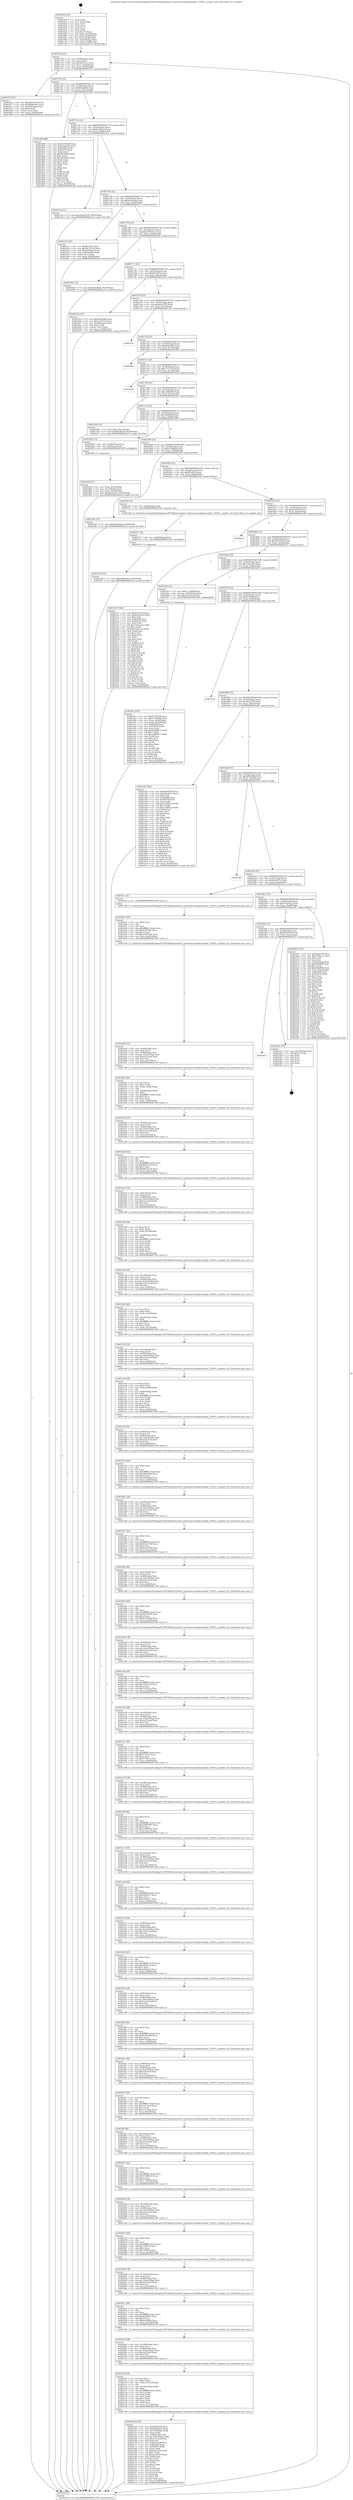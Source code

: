 digraph "0x4016e0" {
  label = "0x4016e0 (/mnt/c/Users/mathe/Desktop/tcc/POCII/binaries/extr_hashcatsrcmodulesmodule_19100.c_module_init_Final-ollvm.out::main(0))"
  labelloc = "t"
  node[shape=record]

  Entry [label="",width=0.3,height=0.3,shape=circle,fillcolor=black,style=filled]
  "0x40170d" [label="{
     0x40170d [23]\l
     | [instrs]\l
     &nbsp;&nbsp;0x40170d \<+3\>: mov -0x50(%rbp),%eax\l
     &nbsp;&nbsp;0x401710 \<+2\>: mov %eax,%ecx\l
     &nbsp;&nbsp;0x401712 \<+6\>: sub $0x8410cb7a,%ecx\l
     &nbsp;&nbsp;0x401718 \<+3\>: mov %eax,-0x54(%rbp)\l
     &nbsp;&nbsp;0x40171b \<+3\>: mov %ecx,-0x58(%rbp)\l
     &nbsp;&nbsp;0x40171e \<+6\>: je 0000000000401972 \<main+0x292\>\l
  }"]
  "0x401972" [label="{
     0x401972 [27]\l
     | [instrs]\l
     &nbsp;&nbsp;0x401972 \<+5\>: mov $0xbb4167f5,%eax\l
     &nbsp;&nbsp;0x401977 \<+5\>: mov $0x844be6b5,%ecx\l
     &nbsp;&nbsp;0x40197c \<+3\>: mov -0x24(%rbp),%edx\l
     &nbsp;&nbsp;0x40197f \<+3\>: cmp $0x0,%edx\l
     &nbsp;&nbsp;0x401982 \<+3\>: cmove %ecx,%eax\l
     &nbsp;&nbsp;0x401985 \<+3\>: mov %eax,-0x50(%rbp)\l
     &nbsp;&nbsp;0x401988 \<+5\>: jmp 0000000000402a3f \<main+0x135f\>\l
  }"]
  "0x401724" [label="{
     0x401724 [22]\l
     | [instrs]\l
     &nbsp;&nbsp;0x401724 \<+5\>: jmp 0000000000401729 \<main+0x49\>\l
     &nbsp;&nbsp;0x401729 \<+3\>: mov -0x54(%rbp),%eax\l
     &nbsp;&nbsp;0x40172c \<+5\>: sub $0x844be6b5,%eax\l
     &nbsp;&nbsp;0x401731 \<+3\>: mov %eax,-0x5c(%rbp)\l
     &nbsp;&nbsp;0x401734 \<+6\>: je 000000000040198d \<main+0x2ad\>\l
  }"]
  Exit [label="",width=0.3,height=0.3,shape=circle,fillcolor=black,style=filled,peripheries=2]
  "0x40198d" [label="{
     0x40198d [88]\l
     | [instrs]\l
     &nbsp;&nbsp;0x40198d \<+5\>: mov $0x65763628,%eax\l
     &nbsp;&nbsp;0x401992 \<+5\>: mov $0x33a6c36c,%ecx\l
     &nbsp;&nbsp;0x401997 \<+7\>: mov 0x4050b0,%edx\l
     &nbsp;&nbsp;0x40199e \<+7\>: mov 0x405070,%esi\l
     &nbsp;&nbsp;0x4019a5 \<+2\>: mov %edx,%edi\l
     &nbsp;&nbsp;0x4019a7 \<+6\>: sub $0x96766bf0,%edi\l
     &nbsp;&nbsp;0x4019ad \<+3\>: sub $0x1,%edi\l
     &nbsp;&nbsp;0x4019b0 \<+6\>: add $0x96766bf0,%edi\l
     &nbsp;&nbsp;0x4019b6 \<+3\>: imul %edi,%edx\l
     &nbsp;&nbsp;0x4019b9 \<+3\>: and $0x1,%edx\l
     &nbsp;&nbsp;0x4019bc \<+3\>: cmp $0x0,%edx\l
     &nbsp;&nbsp;0x4019bf \<+4\>: sete %r8b\l
     &nbsp;&nbsp;0x4019c3 \<+3\>: cmp $0xa,%esi\l
     &nbsp;&nbsp;0x4019c6 \<+4\>: setl %r9b\l
     &nbsp;&nbsp;0x4019ca \<+3\>: mov %r8b,%r10b\l
     &nbsp;&nbsp;0x4019cd \<+3\>: and %r9b,%r10b\l
     &nbsp;&nbsp;0x4019d0 \<+3\>: xor %r9b,%r8b\l
     &nbsp;&nbsp;0x4019d3 \<+3\>: or %r8b,%r10b\l
     &nbsp;&nbsp;0x4019d6 \<+4\>: test $0x1,%r10b\l
     &nbsp;&nbsp;0x4019da \<+3\>: cmovne %ecx,%eax\l
     &nbsp;&nbsp;0x4019dd \<+3\>: mov %eax,-0x50(%rbp)\l
     &nbsp;&nbsp;0x4019e0 \<+5\>: jmp 0000000000402a3f \<main+0x135f\>\l
  }"]
  "0x40173a" [label="{
     0x40173a [22]\l
     | [instrs]\l
     &nbsp;&nbsp;0x40173a \<+5\>: jmp 000000000040173f \<main+0x5f\>\l
     &nbsp;&nbsp;0x40173f \<+3\>: mov -0x54(%rbp),%eax\l
     &nbsp;&nbsp;0x401742 \<+5\>: sub $0x8aed82ab,%eax\l
     &nbsp;&nbsp;0x401747 \<+3\>: mov %eax,-0x60(%rbp)\l
     &nbsp;&nbsp;0x40174a \<+6\>: je 00000000004021cb \<main+0xaeb\>\l
  }"]
  "0x401913" [label="{
     0x401913\l
  }", style=dashed]
  "0x4021cb" [label="{
     0x4021cb [12]\l
     | [instrs]\l
     &nbsp;&nbsp;0x4021cb \<+7\>: movl $0x282e9126,-0x50(%rbp)\l
     &nbsp;&nbsp;0x4021d2 \<+5\>: jmp 0000000000402a3f \<main+0x135f\>\l
  }"]
  "0x401750" [label="{
     0x401750 [22]\l
     | [instrs]\l
     &nbsp;&nbsp;0x401750 \<+5\>: jmp 0000000000401755 \<main+0x75\>\l
     &nbsp;&nbsp;0x401755 \<+3\>: mov -0x54(%rbp),%eax\l
     &nbsp;&nbsp;0x401758 \<+5\>: sub $0x9b4c0dab,%eax\l
     &nbsp;&nbsp;0x40175d \<+3\>: mov %eax,-0x64(%rbp)\l
     &nbsp;&nbsp;0x401760 \<+6\>: je 0000000000401a71 \<main+0x391\>\l
  }"]
  "0x40235c" [label="{
     0x40235c [19]\l
     | [instrs]\l
     &nbsp;&nbsp;0x40235c \<+3\>: mov -0x2c(%rbp),%eax\l
     &nbsp;&nbsp;0x40235f \<+7\>: add $0x170,%rsp\l
     &nbsp;&nbsp;0x402366 \<+1\>: pop %rbx\l
     &nbsp;&nbsp;0x402367 \<+2\>: pop %r12\l
     &nbsp;&nbsp;0x402369 \<+2\>: pop %r14\l
     &nbsp;&nbsp;0x40236b \<+2\>: pop %r15\l
     &nbsp;&nbsp;0x40236d \<+1\>: pop %rbp\l
     &nbsp;&nbsp;0x40236e \<+1\>: ret\l
  }"]
  "0x401a71" [label="{
     0x401a71 [27]\l
     | [instrs]\l
     &nbsp;&nbsp;0x401a71 \<+5\>: mov $0xfff1e623,%eax\l
     &nbsp;&nbsp;0x401a76 \<+5\>: mov $0x56c32334,%ecx\l
     &nbsp;&nbsp;0x401a7b \<+3\>: mov -0x4c(%rbp),%edx\l
     &nbsp;&nbsp;0x401a7e \<+3\>: cmp -0x40(%rbp),%edx\l
     &nbsp;&nbsp;0x401a81 \<+3\>: cmovl %ecx,%eax\l
     &nbsp;&nbsp;0x401a84 \<+3\>: mov %eax,-0x50(%rbp)\l
     &nbsp;&nbsp;0x401a87 \<+5\>: jmp 0000000000402a3f \<main+0x135f\>\l
  }"]
  "0x401766" [label="{
     0x401766 [22]\l
     | [instrs]\l
     &nbsp;&nbsp;0x401766 \<+5\>: jmp 000000000040176b \<main+0x8b\>\l
     &nbsp;&nbsp;0x40176b \<+3\>: mov -0x54(%rbp),%eax\l
     &nbsp;&nbsp;0x40176e \<+5\>: sub $0xa7663cec,%eax\l
     &nbsp;&nbsp;0x401773 \<+3\>: mov %eax,-0x68(%rbp)\l
     &nbsp;&nbsp;0x401776 \<+6\>: je 0000000000402302 \<main+0xc22\>\l
  }"]
  "0x402320" [label="{
     0x402320 [12]\l
     | [instrs]\l
     &nbsp;&nbsp;0x402320 \<+7\>: movl $0xcdd8be96,-0x50(%rbp)\l
     &nbsp;&nbsp;0x402327 \<+5\>: jmp 0000000000402a3f \<main+0x135f\>\l
  }"]
  "0x402302" [label="{
     0x402302 [12]\l
     | [instrs]\l
     &nbsp;&nbsp;0x402302 \<+7\>: movl $0x9b4c0dab,-0x50(%rbp)\l
     &nbsp;&nbsp;0x402309 \<+5\>: jmp 0000000000402a3f \<main+0x135f\>\l
  }"]
  "0x40177c" [label="{
     0x40177c [22]\l
     | [instrs]\l
     &nbsp;&nbsp;0x40177c \<+5\>: jmp 0000000000401781 \<main+0xa1\>\l
     &nbsp;&nbsp;0x401781 \<+3\>: mov -0x54(%rbp),%eax\l
     &nbsp;&nbsp;0x401784 \<+5\>: sub $0xb0ea972c,%eax\l
     &nbsp;&nbsp;0x401789 \<+3\>: mov %eax,-0x6c(%rbp)\l
     &nbsp;&nbsp;0x40178c \<+6\>: je 000000000040191d \<main+0x23d\>\l
  }"]
  "0x402317" [label="{
     0x402317 [9]\l
     | [instrs]\l
     &nbsp;&nbsp;0x402317 \<+4\>: mov -0x48(%rbp),%rdi\l
     &nbsp;&nbsp;0x40231b \<+5\>: call 0000000000401030 \<free@plt\>\l
     | [calls]\l
     &nbsp;&nbsp;0x401030 \{1\} (unknown)\l
  }"]
  "0x40191d" [label="{
     0x40191d [27]\l
     | [instrs]\l
     &nbsp;&nbsp;0x40191d \<+5\>: mov $0xda944a6f,%eax\l
     &nbsp;&nbsp;0x401922 \<+5\>: mov $0xc1e27152,%ecx\l
     &nbsp;&nbsp;0x401927 \<+3\>: mov -0x28(%rbp),%edx\l
     &nbsp;&nbsp;0x40192a \<+3\>: cmp $0x2,%edx\l
     &nbsp;&nbsp;0x40192d \<+3\>: cmovne %ecx,%eax\l
     &nbsp;&nbsp;0x401930 \<+3\>: mov %eax,-0x50(%rbp)\l
     &nbsp;&nbsp;0x401933 \<+5\>: jmp 0000000000402a3f \<main+0x135f\>\l
  }"]
  "0x401792" [label="{
     0x401792 [22]\l
     | [instrs]\l
     &nbsp;&nbsp;0x401792 \<+5\>: jmp 0000000000401797 \<main+0xb7\>\l
     &nbsp;&nbsp;0x401797 \<+3\>: mov -0x54(%rbp),%eax\l
     &nbsp;&nbsp;0x40179a \<+5\>: sub $0xbb4167f5,%eax\l
     &nbsp;&nbsp;0x40179f \<+3\>: mov %eax,-0x70(%rbp)\l
     &nbsp;&nbsp;0x4017a2 \<+6\>: je 000000000040232c \<main+0xc4c\>\l
  }"]
  "0x402a3f" [label="{
     0x402a3f [5]\l
     | [instrs]\l
     &nbsp;&nbsp;0x402a3f \<+5\>: jmp 000000000040170d \<main+0x2d\>\l
  }"]
  "0x4016e0" [label="{
     0x4016e0 [45]\l
     | [instrs]\l
     &nbsp;&nbsp;0x4016e0 \<+1\>: push %rbp\l
     &nbsp;&nbsp;0x4016e1 \<+3\>: mov %rsp,%rbp\l
     &nbsp;&nbsp;0x4016e4 \<+2\>: push %r15\l
     &nbsp;&nbsp;0x4016e6 \<+2\>: push %r14\l
     &nbsp;&nbsp;0x4016e8 \<+2\>: push %r12\l
     &nbsp;&nbsp;0x4016ea \<+1\>: push %rbx\l
     &nbsp;&nbsp;0x4016eb \<+7\>: sub $0x170,%rsp\l
     &nbsp;&nbsp;0x4016f2 \<+7\>: movl $0x0,-0x2c(%rbp)\l
     &nbsp;&nbsp;0x4016f9 \<+3\>: mov %edi,-0x30(%rbp)\l
     &nbsp;&nbsp;0x4016fc \<+4\>: mov %rsi,-0x38(%rbp)\l
     &nbsp;&nbsp;0x401700 \<+3\>: mov -0x30(%rbp),%edi\l
     &nbsp;&nbsp;0x401703 \<+3\>: mov %edi,-0x28(%rbp)\l
     &nbsp;&nbsp;0x401706 \<+7\>: movl $0xb0ea972c,-0x50(%rbp)\l
  }"]
  "0x4018fa" [label="{
     0x4018fa [25]\l
     | [instrs]\l
     &nbsp;&nbsp;0x4018fa \<+5\>: jmp 00000000004018ff \<main+0x21f\>\l
     &nbsp;&nbsp;0x4018ff \<+3\>: mov -0x54(%rbp),%eax\l
     &nbsp;&nbsp;0x401902 \<+5\>: sub $0x6f618e26,%eax\l
     &nbsp;&nbsp;0x401907 \<+6\>: mov %eax,-0xac(%rbp)\l
     &nbsp;&nbsp;0x40190d \<+6\>: je 000000000040235c \<main+0xc7c\>\l
  }"]
  "0x40232c" [label="{
     0x40232c\l
  }", style=dashed]
  "0x4017a8" [label="{
     0x4017a8 [22]\l
     | [instrs]\l
     &nbsp;&nbsp;0x4017a8 \<+5\>: jmp 00000000004017ad \<main+0xcd\>\l
     &nbsp;&nbsp;0x4017ad \<+3\>: mov -0x54(%rbp),%eax\l
     &nbsp;&nbsp;0x4017b0 \<+5\>: sub $0xbbdf3560,%eax\l
     &nbsp;&nbsp;0x4017b5 \<+3\>: mov %eax,-0x74(%rbp)\l
     &nbsp;&nbsp;0x4017b8 \<+6\>: je 000000000040239d \<main+0xcbd\>\l
  }"]
  "0x402267" [label="{
     0x402267 [155]\l
     | [instrs]\l
     &nbsp;&nbsp;0x402267 \<+5\>: mov $0x82e8379,%eax\l
     &nbsp;&nbsp;0x40226c \<+5\>: mov $0xa7663cec,%ecx\l
     &nbsp;&nbsp;0x402271 \<+2\>: mov $0x1,%dl\l
     &nbsp;&nbsp;0x402273 \<+2\>: xor %esi,%esi\l
     &nbsp;&nbsp;0x402275 \<+3\>: mov -0x4c(%rbp),%edi\l
     &nbsp;&nbsp;0x402278 \<+6\>: sub $0xf9dbf008,%edi\l
     &nbsp;&nbsp;0x40227e \<+3\>: add $0x1,%edi\l
     &nbsp;&nbsp;0x402281 \<+6\>: add $0xf9dbf008,%edi\l
     &nbsp;&nbsp;0x402287 \<+3\>: mov %edi,-0x4c(%rbp)\l
     &nbsp;&nbsp;0x40228a \<+7\>: mov 0x4050b0,%edi\l
     &nbsp;&nbsp;0x402291 \<+8\>: mov 0x405070,%r8d\l
     &nbsp;&nbsp;0x402299 \<+3\>: sub $0x1,%esi\l
     &nbsp;&nbsp;0x40229c \<+3\>: mov %edi,%r9d\l
     &nbsp;&nbsp;0x40229f \<+3\>: add %esi,%r9d\l
     &nbsp;&nbsp;0x4022a2 \<+4\>: imul %r9d,%edi\l
     &nbsp;&nbsp;0x4022a6 \<+3\>: and $0x1,%edi\l
     &nbsp;&nbsp;0x4022a9 \<+3\>: cmp $0x0,%edi\l
     &nbsp;&nbsp;0x4022ac \<+4\>: sete %r10b\l
     &nbsp;&nbsp;0x4022b0 \<+4\>: cmp $0xa,%r8d\l
     &nbsp;&nbsp;0x4022b4 \<+4\>: setl %r11b\l
     &nbsp;&nbsp;0x4022b8 \<+3\>: mov %r10b,%bl\l
     &nbsp;&nbsp;0x4022bb \<+3\>: xor $0xff,%bl\l
     &nbsp;&nbsp;0x4022be \<+3\>: mov %r11b,%r14b\l
     &nbsp;&nbsp;0x4022c1 \<+4\>: xor $0xff,%r14b\l
     &nbsp;&nbsp;0x4022c5 \<+3\>: xor $0x0,%dl\l
     &nbsp;&nbsp;0x4022c8 \<+3\>: mov %bl,%r15b\l
     &nbsp;&nbsp;0x4022cb \<+4\>: and $0x0,%r15b\l
     &nbsp;&nbsp;0x4022cf \<+3\>: and %dl,%r10b\l
     &nbsp;&nbsp;0x4022d2 \<+3\>: mov %r14b,%r12b\l
     &nbsp;&nbsp;0x4022d5 \<+4\>: and $0x0,%r12b\l
     &nbsp;&nbsp;0x4022d9 \<+3\>: and %dl,%r11b\l
     &nbsp;&nbsp;0x4022dc \<+3\>: or %r10b,%r15b\l
     &nbsp;&nbsp;0x4022df \<+3\>: or %r11b,%r12b\l
     &nbsp;&nbsp;0x4022e2 \<+3\>: xor %r12b,%r15b\l
     &nbsp;&nbsp;0x4022e5 \<+3\>: or %r14b,%bl\l
     &nbsp;&nbsp;0x4022e8 \<+3\>: xor $0xff,%bl\l
     &nbsp;&nbsp;0x4022eb \<+3\>: or $0x0,%dl\l
     &nbsp;&nbsp;0x4022ee \<+2\>: and %dl,%bl\l
     &nbsp;&nbsp;0x4022f0 \<+3\>: or %bl,%r15b\l
     &nbsp;&nbsp;0x4022f3 \<+4\>: test $0x1,%r15b\l
     &nbsp;&nbsp;0x4022f7 \<+3\>: cmovne %ecx,%eax\l
     &nbsp;&nbsp;0x4022fa \<+3\>: mov %eax,-0x50(%rbp)\l
     &nbsp;&nbsp;0x4022fd \<+5\>: jmp 0000000000402a3f \<main+0x135f\>\l
  }"]
  "0x40239d" [label="{
     0x40239d\l
  }", style=dashed]
  "0x4017be" [label="{
     0x4017be [22]\l
     | [instrs]\l
     &nbsp;&nbsp;0x4017be \<+5\>: jmp 00000000004017c3 \<main+0xe3\>\l
     &nbsp;&nbsp;0x4017c3 \<+3\>: mov -0x54(%rbp),%eax\l
     &nbsp;&nbsp;0x4017c6 \<+5\>: sub $0xc1e27152,%eax\l
     &nbsp;&nbsp;0x4017cb \<+3\>: mov %eax,-0x78(%rbp)\l
     &nbsp;&nbsp;0x4017ce \<+6\>: je 0000000000401938 \<main+0x258\>\l
  }"]
  "0x402149" [label="{
     0x402149 [130]\l
     | [instrs]\l
     &nbsp;&nbsp;0x402149 \<+5\>: mov $0xbbdf3560,%ecx\l
     &nbsp;&nbsp;0x40214e \<+5\>: mov $0x8aed82ab,%edx\l
     &nbsp;&nbsp;0x402153 \<+7\>: mov -0x110(%rbp),%r8d\l
     &nbsp;&nbsp;0x40215a \<+4\>: imul %eax,%r8d\l
     &nbsp;&nbsp;0x40215e \<+4\>: mov -0x48(%rbp),%rsi\l
     &nbsp;&nbsp;0x402162 \<+4\>: movslq -0x4c(%rbp),%rdi\l
     &nbsp;&nbsp;0x402166 \<+7\>: imul $0x1e0,%rdi,%rdi\l
     &nbsp;&nbsp;0x40216d \<+3\>: add %rdi,%rsi\l
     &nbsp;&nbsp;0x402170 \<+7\>: mov %r8d,0x1d8(%rsi)\l
     &nbsp;&nbsp;0x402177 \<+7\>: mov 0x4050b0,%eax\l
     &nbsp;&nbsp;0x40217e \<+8\>: mov 0x405070,%r8d\l
     &nbsp;&nbsp;0x402186 \<+3\>: mov %eax,%r9d\l
     &nbsp;&nbsp;0x402189 \<+7\>: sub $0xba5e3d5f,%r9d\l
     &nbsp;&nbsp;0x402190 \<+4\>: sub $0x1,%r9d\l
     &nbsp;&nbsp;0x402194 \<+7\>: add $0xba5e3d5f,%r9d\l
     &nbsp;&nbsp;0x40219b \<+4\>: imul %r9d,%eax\l
     &nbsp;&nbsp;0x40219f \<+3\>: and $0x1,%eax\l
     &nbsp;&nbsp;0x4021a2 \<+3\>: cmp $0x0,%eax\l
     &nbsp;&nbsp;0x4021a5 \<+4\>: sete %r10b\l
     &nbsp;&nbsp;0x4021a9 \<+4\>: cmp $0xa,%r8d\l
     &nbsp;&nbsp;0x4021ad \<+4\>: setl %r11b\l
     &nbsp;&nbsp;0x4021b1 \<+3\>: mov %r10b,%bl\l
     &nbsp;&nbsp;0x4021b4 \<+3\>: and %r11b,%bl\l
     &nbsp;&nbsp;0x4021b7 \<+3\>: xor %r11b,%r10b\l
     &nbsp;&nbsp;0x4021ba \<+3\>: or %r10b,%bl\l
     &nbsp;&nbsp;0x4021bd \<+3\>: test $0x1,%bl\l
     &nbsp;&nbsp;0x4021c0 \<+3\>: cmovne %edx,%ecx\l
     &nbsp;&nbsp;0x4021c3 \<+3\>: mov %ecx,-0x50(%rbp)\l
     &nbsp;&nbsp;0x4021c6 \<+5\>: jmp 0000000000402a3f \<main+0x135f\>\l
  }"]
  "0x401938" [label="{
     0x401938\l
  }", style=dashed]
  "0x4017d4" [label="{
     0x4017d4 [22]\l
     | [instrs]\l
     &nbsp;&nbsp;0x4017d4 \<+5\>: jmp 00000000004017d9 \<main+0xf9\>\l
     &nbsp;&nbsp;0x4017d9 \<+3\>: mov -0x54(%rbp),%eax\l
     &nbsp;&nbsp;0x4017dc \<+5\>: sub $0xcdd8be96,%eax\l
     &nbsp;&nbsp;0x4017e1 \<+3\>: mov %eax,-0x7c(%rbp)\l
     &nbsp;&nbsp;0x4017e4 \<+6\>: je 0000000000402349 \<main+0xc69\>\l
  }"]
  "0x40210f" [label="{
     0x40210f [58]\l
     | [instrs]\l
     &nbsp;&nbsp;0x40210f \<+2\>: xor %ecx,%ecx\l
     &nbsp;&nbsp;0x402111 \<+5\>: mov $0x2,%edx\l
     &nbsp;&nbsp;0x402116 \<+6\>: mov %edx,-0x10c(%rbp)\l
     &nbsp;&nbsp;0x40211c \<+1\>: cltd\l
     &nbsp;&nbsp;0x40211d \<+7\>: mov -0x10c(%rbp),%r8d\l
     &nbsp;&nbsp;0x402124 \<+3\>: idiv %r8d\l
     &nbsp;&nbsp;0x402127 \<+6\>: imul $0xfffffffe,%edx,%edx\l
     &nbsp;&nbsp;0x40212d \<+3\>: mov %ecx,%r9d\l
     &nbsp;&nbsp;0x402130 \<+3\>: sub %edx,%r9d\l
     &nbsp;&nbsp;0x402133 \<+2\>: mov %ecx,%edx\l
     &nbsp;&nbsp;0x402135 \<+3\>: sub $0x1,%edx\l
     &nbsp;&nbsp;0x402138 \<+3\>: add %edx,%r9d\l
     &nbsp;&nbsp;0x40213b \<+3\>: sub %r9d,%ecx\l
     &nbsp;&nbsp;0x40213e \<+6\>: mov %ecx,-0x110(%rbp)\l
     &nbsp;&nbsp;0x402144 \<+5\>: call 0000000000401160 \<next_i\>\l
     | [calls]\l
     &nbsp;&nbsp;0x401160 \{1\} (/mnt/c/Users/mathe/Desktop/tcc/POCII/binaries/extr_hashcatsrcmodulesmodule_19100.c_module_init_Final-ollvm.out::next_i)\l
  }"]
  "0x402349" [label="{
     0x402349 [19]\l
     | [instrs]\l
     &nbsp;&nbsp;0x402349 \<+7\>: movl $0x0,-0x2c(%rbp)\l
     &nbsp;&nbsp;0x402350 \<+7\>: movl $0x6f618e26,-0x50(%rbp)\l
     &nbsp;&nbsp;0x402357 \<+5\>: jmp 0000000000402a3f \<main+0x135f\>\l
  }"]
  "0x4017ea" [label="{
     0x4017ea [22]\l
     | [instrs]\l
     &nbsp;&nbsp;0x4017ea \<+5\>: jmp 00000000004017ef \<main+0x10f\>\l
     &nbsp;&nbsp;0x4017ef \<+3\>: mov -0x54(%rbp),%eax\l
     &nbsp;&nbsp;0x4017f2 \<+5\>: sub $0xda944a6f,%eax\l
     &nbsp;&nbsp;0x4017f7 \<+3\>: mov %eax,-0x80(%rbp)\l
     &nbsp;&nbsp;0x4017fa \<+6\>: je 0000000000401950 \<main+0x270\>\l
  }"]
  "0x4020e9" [label="{
     0x4020e9 [38]\l
     | [instrs]\l
     &nbsp;&nbsp;0x4020e9 \<+6\>: mov -0x108(%rbp),%ecx\l
     &nbsp;&nbsp;0x4020ef \<+3\>: imul %eax,%ecx\l
     &nbsp;&nbsp;0x4020f2 \<+4\>: mov -0x48(%rbp),%rsi\l
     &nbsp;&nbsp;0x4020f6 \<+4\>: movslq -0x4c(%rbp),%rdi\l
     &nbsp;&nbsp;0x4020fa \<+7\>: imul $0x1e0,%rdi,%rdi\l
     &nbsp;&nbsp;0x402101 \<+3\>: add %rdi,%rsi\l
     &nbsp;&nbsp;0x402104 \<+6\>: mov %ecx,0x1d4(%rsi)\l
     &nbsp;&nbsp;0x40210a \<+5\>: call 0000000000401160 \<next_i\>\l
     | [calls]\l
     &nbsp;&nbsp;0x401160 \{1\} (/mnt/c/Users/mathe/Desktop/tcc/POCII/binaries/extr_hashcatsrcmodulesmodule_19100.c_module_init_Final-ollvm.out::next_i)\l
  }"]
  "0x401950" [label="{
     0x401950 [13]\l
     | [instrs]\l
     &nbsp;&nbsp;0x401950 \<+4\>: mov -0x38(%rbp),%rax\l
     &nbsp;&nbsp;0x401954 \<+4\>: mov 0x8(%rax),%rdi\l
     &nbsp;&nbsp;0x401958 \<+5\>: call 0000000000401060 \<atoi@plt\>\l
     | [calls]\l
     &nbsp;&nbsp;0x401060 \{1\} (unknown)\l
  }"]
  "0x401800" [label="{
     0x401800 [25]\l
     | [instrs]\l
     &nbsp;&nbsp;0x401800 \<+5\>: jmp 0000000000401805 \<main+0x125\>\l
     &nbsp;&nbsp;0x401805 \<+3\>: mov -0x54(%rbp),%eax\l
     &nbsp;&nbsp;0x401808 \<+5\>: sub $0xe739b4fd,%eax\l
     &nbsp;&nbsp;0x40180d \<+6\>: mov %eax,-0x84(%rbp)\l
     &nbsp;&nbsp;0x401813 \<+6\>: je 0000000000401a65 \<main+0x385\>\l
  }"]
  "0x40195d" [label="{
     0x40195d [21]\l
     | [instrs]\l
     &nbsp;&nbsp;0x40195d \<+3\>: mov %eax,-0x3c(%rbp)\l
     &nbsp;&nbsp;0x401960 \<+3\>: mov -0x3c(%rbp),%eax\l
     &nbsp;&nbsp;0x401963 \<+3\>: mov %eax,-0x24(%rbp)\l
     &nbsp;&nbsp;0x401966 \<+7\>: movl $0x8410cb7a,-0x50(%rbp)\l
     &nbsp;&nbsp;0x40196d \<+5\>: jmp 0000000000402a3f \<main+0x135f\>\l
  }"]
  "0x4020c1" [label="{
     0x4020c1 [40]\l
     | [instrs]\l
     &nbsp;&nbsp;0x4020c1 \<+5\>: mov $0x2,%ecx\l
     &nbsp;&nbsp;0x4020c6 \<+1\>: cltd\l
     &nbsp;&nbsp;0x4020c7 \<+2\>: idiv %ecx\l
     &nbsp;&nbsp;0x4020c9 \<+6\>: imul $0xfffffffe,%edx,%ecx\l
     &nbsp;&nbsp;0x4020cf \<+6\>: add $0xdb5d0f0c,%ecx\l
     &nbsp;&nbsp;0x4020d5 \<+3\>: add $0x1,%ecx\l
     &nbsp;&nbsp;0x4020d8 \<+6\>: sub $0xdb5d0f0c,%ecx\l
     &nbsp;&nbsp;0x4020de \<+6\>: mov %ecx,-0x108(%rbp)\l
     &nbsp;&nbsp;0x4020e4 \<+5\>: call 0000000000401160 \<next_i\>\l
     | [calls]\l
     &nbsp;&nbsp;0x401160 \{1\} (/mnt/c/Users/mathe/Desktop/tcc/POCII/binaries/extr_hashcatsrcmodulesmodule_19100.c_module_init_Final-ollvm.out::next_i)\l
  }"]
  "0x401a65" [label="{
     0x401a65 [12]\l
     | [instrs]\l
     &nbsp;&nbsp;0x401a65 \<+7\>: movl $0x9b4c0dab,-0x50(%rbp)\l
     &nbsp;&nbsp;0x401a6c \<+5\>: jmp 0000000000402a3f \<main+0x135f\>\l
  }"]
  "0x401819" [label="{
     0x401819 [25]\l
     | [instrs]\l
     &nbsp;&nbsp;0x401819 \<+5\>: jmp 000000000040181e \<main+0x13e\>\l
     &nbsp;&nbsp;0x40181e \<+3\>: mov -0x54(%rbp),%eax\l
     &nbsp;&nbsp;0x401821 \<+5\>: sub $0xfff1e623,%eax\l
     &nbsp;&nbsp;0x401826 \<+6\>: mov %eax,-0x88(%rbp)\l
     &nbsp;&nbsp;0x40182c \<+6\>: je 000000000040230e \<main+0xc2e\>\l
  }"]
  "0x40209b" [label="{
     0x40209b [38]\l
     | [instrs]\l
     &nbsp;&nbsp;0x40209b \<+6\>: mov -0x104(%rbp),%ecx\l
     &nbsp;&nbsp;0x4020a1 \<+3\>: imul %eax,%ecx\l
     &nbsp;&nbsp;0x4020a4 \<+4\>: mov -0x48(%rbp),%rsi\l
     &nbsp;&nbsp;0x4020a8 \<+4\>: movslq -0x4c(%rbp),%rdi\l
     &nbsp;&nbsp;0x4020ac \<+7\>: imul $0x1e0,%rdi,%rdi\l
     &nbsp;&nbsp;0x4020b3 \<+3\>: add %rdi,%rsi\l
     &nbsp;&nbsp;0x4020b6 \<+6\>: mov %ecx,0x1d0(%rsi)\l
     &nbsp;&nbsp;0x4020bc \<+5\>: call 0000000000401160 \<next_i\>\l
     | [calls]\l
     &nbsp;&nbsp;0x401160 \{1\} (/mnt/c/Users/mathe/Desktop/tcc/POCII/binaries/extr_hashcatsrcmodulesmodule_19100.c_module_init_Final-ollvm.out::next_i)\l
  }"]
  "0x40230e" [label="{
     0x40230e [9]\l
     | [instrs]\l
     &nbsp;&nbsp;0x40230e \<+4\>: mov -0x48(%rbp),%rdi\l
     &nbsp;&nbsp;0x402312 \<+5\>: call 0000000000401240 \<module_init\>\l
     | [calls]\l
     &nbsp;&nbsp;0x401240 \{1\} (/mnt/c/Users/mathe/Desktop/tcc/POCII/binaries/extr_hashcatsrcmodulesmodule_19100.c_module_init_Final-ollvm.out::module_init)\l
  }"]
  "0x401832" [label="{
     0x401832 [25]\l
     | [instrs]\l
     &nbsp;&nbsp;0x401832 \<+5\>: jmp 0000000000401837 \<main+0x157\>\l
     &nbsp;&nbsp;0x401837 \<+3\>: mov -0x54(%rbp),%eax\l
     &nbsp;&nbsp;0x40183a \<+5\>: sub $0x82e8379,%eax\l
     &nbsp;&nbsp;0x40183f \<+6\>: mov %eax,-0x8c(%rbp)\l
     &nbsp;&nbsp;0x401845 \<+6\>: je 0000000000402a25 \<main+0x1345\>\l
  }"]
  "0x402073" [label="{
     0x402073 [40]\l
     | [instrs]\l
     &nbsp;&nbsp;0x402073 \<+5\>: mov $0x2,%ecx\l
     &nbsp;&nbsp;0x402078 \<+1\>: cltd\l
     &nbsp;&nbsp;0x402079 \<+2\>: idiv %ecx\l
     &nbsp;&nbsp;0x40207b \<+6\>: imul $0xfffffffe,%edx,%ecx\l
     &nbsp;&nbsp;0x402081 \<+6\>: add $0x736f37b,%ecx\l
     &nbsp;&nbsp;0x402087 \<+3\>: add $0x1,%ecx\l
     &nbsp;&nbsp;0x40208a \<+6\>: sub $0x736f37b,%ecx\l
     &nbsp;&nbsp;0x402090 \<+6\>: mov %ecx,-0x104(%rbp)\l
     &nbsp;&nbsp;0x402096 \<+5\>: call 0000000000401160 \<next_i\>\l
     | [calls]\l
     &nbsp;&nbsp;0x401160 \{1\} (/mnt/c/Users/mathe/Desktop/tcc/POCII/binaries/extr_hashcatsrcmodulesmodule_19100.c_module_init_Final-ollvm.out::next_i)\l
  }"]
  "0x402a25" [label="{
     0x402a25\l
  }", style=dashed]
  "0x40184b" [label="{
     0x40184b [25]\l
     | [instrs]\l
     &nbsp;&nbsp;0x40184b \<+5\>: jmp 0000000000401850 \<main+0x170\>\l
     &nbsp;&nbsp;0x401850 \<+3\>: mov -0x54(%rbp),%eax\l
     &nbsp;&nbsp;0x401853 \<+5\>: sub $0x282e9126,%eax\l
     &nbsp;&nbsp;0x401858 \<+6\>: mov %eax,-0x90(%rbp)\l
     &nbsp;&nbsp;0x40185e \<+6\>: je 00000000004021d7 \<main+0xaf7\>\l
  }"]
  "0x40204d" [label="{
     0x40204d [38]\l
     | [instrs]\l
     &nbsp;&nbsp;0x40204d \<+6\>: mov -0x100(%rbp),%ecx\l
     &nbsp;&nbsp;0x402053 \<+3\>: imul %eax,%ecx\l
     &nbsp;&nbsp;0x402056 \<+4\>: mov -0x48(%rbp),%rsi\l
     &nbsp;&nbsp;0x40205a \<+4\>: movslq -0x4c(%rbp),%rdi\l
     &nbsp;&nbsp;0x40205e \<+7\>: imul $0x1e0,%rdi,%rdi\l
     &nbsp;&nbsp;0x402065 \<+3\>: add %rdi,%rsi\l
     &nbsp;&nbsp;0x402068 \<+6\>: mov %ecx,0x198(%rsi)\l
     &nbsp;&nbsp;0x40206e \<+5\>: call 0000000000401160 \<next_i\>\l
     | [calls]\l
     &nbsp;&nbsp;0x401160 \{1\} (/mnt/c/Users/mathe/Desktop/tcc/POCII/binaries/extr_hashcatsrcmodulesmodule_19100.c_module_init_Final-ollvm.out::next_i)\l
  }"]
  "0x4021d7" [label="{
     0x4021d7 [144]\l
     | [instrs]\l
     &nbsp;&nbsp;0x4021d7 \<+5\>: mov $0x82e8379,%eax\l
     &nbsp;&nbsp;0x4021dc \<+5\>: mov $0x6e36ad7d,%ecx\l
     &nbsp;&nbsp;0x4021e1 \<+2\>: mov $0x1,%dl\l
     &nbsp;&nbsp;0x4021e3 \<+7\>: mov 0x4050b0,%esi\l
     &nbsp;&nbsp;0x4021ea \<+7\>: mov 0x405070,%edi\l
     &nbsp;&nbsp;0x4021f1 \<+3\>: mov %esi,%r8d\l
     &nbsp;&nbsp;0x4021f4 \<+7\>: add $0x27daee33,%r8d\l
     &nbsp;&nbsp;0x4021fb \<+4\>: sub $0x1,%r8d\l
     &nbsp;&nbsp;0x4021ff \<+7\>: sub $0x27daee33,%r8d\l
     &nbsp;&nbsp;0x402206 \<+4\>: imul %r8d,%esi\l
     &nbsp;&nbsp;0x40220a \<+3\>: and $0x1,%esi\l
     &nbsp;&nbsp;0x40220d \<+3\>: cmp $0x0,%esi\l
     &nbsp;&nbsp;0x402210 \<+4\>: sete %r9b\l
     &nbsp;&nbsp;0x402214 \<+3\>: cmp $0xa,%edi\l
     &nbsp;&nbsp;0x402217 \<+4\>: setl %r10b\l
     &nbsp;&nbsp;0x40221b \<+3\>: mov %r9b,%r11b\l
     &nbsp;&nbsp;0x40221e \<+4\>: xor $0xff,%r11b\l
     &nbsp;&nbsp;0x402222 \<+3\>: mov %r10b,%bl\l
     &nbsp;&nbsp;0x402225 \<+3\>: xor $0xff,%bl\l
     &nbsp;&nbsp;0x402228 \<+3\>: xor $0x0,%dl\l
     &nbsp;&nbsp;0x40222b \<+3\>: mov %r11b,%r14b\l
     &nbsp;&nbsp;0x40222e \<+4\>: and $0x0,%r14b\l
     &nbsp;&nbsp;0x402232 \<+3\>: and %dl,%r9b\l
     &nbsp;&nbsp;0x402235 \<+3\>: mov %bl,%r15b\l
     &nbsp;&nbsp;0x402238 \<+4\>: and $0x0,%r15b\l
     &nbsp;&nbsp;0x40223c \<+3\>: and %dl,%r10b\l
     &nbsp;&nbsp;0x40223f \<+3\>: or %r9b,%r14b\l
     &nbsp;&nbsp;0x402242 \<+3\>: or %r10b,%r15b\l
     &nbsp;&nbsp;0x402245 \<+3\>: xor %r15b,%r14b\l
     &nbsp;&nbsp;0x402248 \<+3\>: or %bl,%r11b\l
     &nbsp;&nbsp;0x40224b \<+4\>: xor $0xff,%r11b\l
     &nbsp;&nbsp;0x40224f \<+3\>: or $0x0,%dl\l
     &nbsp;&nbsp;0x402252 \<+3\>: and %dl,%r11b\l
     &nbsp;&nbsp;0x402255 \<+3\>: or %r11b,%r14b\l
     &nbsp;&nbsp;0x402258 \<+4\>: test $0x1,%r14b\l
     &nbsp;&nbsp;0x40225c \<+3\>: cmovne %ecx,%eax\l
     &nbsp;&nbsp;0x40225f \<+3\>: mov %eax,-0x50(%rbp)\l
     &nbsp;&nbsp;0x402262 \<+5\>: jmp 0000000000402a3f \<main+0x135f\>\l
  }"]
  "0x401864" [label="{
     0x401864 [25]\l
     | [instrs]\l
     &nbsp;&nbsp;0x401864 \<+5\>: jmp 0000000000401869 \<main+0x189\>\l
     &nbsp;&nbsp;0x401869 \<+3\>: mov -0x54(%rbp),%eax\l
     &nbsp;&nbsp;0x40186c \<+5\>: sub $0x33a6c36c,%eax\l
     &nbsp;&nbsp;0x401871 \<+6\>: mov %eax,-0x94(%rbp)\l
     &nbsp;&nbsp;0x401877 \<+6\>: je 00000000004019e5 \<main+0x305\>\l
  }"]
  "0x402025" [label="{
     0x402025 [40]\l
     | [instrs]\l
     &nbsp;&nbsp;0x402025 \<+5\>: mov $0x2,%ecx\l
     &nbsp;&nbsp;0x40202a \<+1\>: cltd\l
     &nbsp;&nbsp;0x40202b \<+2\>: idiv %ecx\l
     &nbsp;&nbsp;0x40202d \<+6\>: imul $0xfffffffe,%edx,%ecx\l
     &nbsp;&nbsp;0x402033 \<+6\>: add $0x573d85e5,%ecx\l
     &nbsp;&nbsp;0x402039 \<+3\>: add $0x1,%ecx\l
     &nbsp;&nbsp;0x40203c \<+6\>: sub $0x573d85e5,%ecx\l
     &nbsp;&nbsp;0x402042 \<+6\>: mov %ecx,-0x100(%rbp)\l
     &nbsp;&nbsp;0x402048 \<+5\>: call 0000000000401160 \<next_i\>\l
     | [calls]\l
     &nbsp;&nbsp;0x401160 \{1\} (/mnt/c/Users/mathe/Desktop/tcc/POCII/binaries/extr_hashcatsrcmodulesmodule_19100.c_module_init_Final-ollvm.out::next_i)\l
  }"]
  "0x4019e5" [label="{
     0x4019e5 [23]\l
     | [instrs]\l
     &nbsp;&nbsp;0x4019e5 \<+7\>: movl $0x1,-0x40(%rbp)\l
     &nbsp;&nbsp;0x4019ec \<+4\>: movslq -0x40(%rbp),%rax\l
     &nbsp;&nbsp;0x4019f0 \<+7\>: imul $0x1e0,%rax,%rdi\l
     &nbsp;&nbsp;0x4019f7 \<+5\>: call 0000000000401050 \<malloc@plt\>\l
     | [calls]\l
     &nbsp;&nbsp;0x401050 \{1\} (unknown)\l
  }"]
  "0x40187d" [label="{
     0x40187d [25]\l
     | [instrs]\l
     &nbsp;&nbsp;0x40187d \<+5\>: jmp 0000000000401882 \<main+0x1a2\>\l
     &nbsp;&nbsp;0x401882 \<+3\>: mov -0x54(%rbp),%eax\l
     &nbsp;&nbsp;0x401885 \<+5\>: sub $0x4ecff30f,%eax\l
     &nbsp;&nbsp;0x40188a \<+6\>: mov %eax,-0x98(%rbp)\l
     &nbsp;&nbsp;0x401890 \<+6\>: je 0000000000402338 \<main+0xc58\>\l
  }"]
  "0x4019fc" [label="{
     0x4019fc [105]\l
     | [instrs]\l
     &nbsp;&nbsp;0x4019fc \<+5\>: mov $0x65763628,%ecx\l
     &nbsp;&nbsp;0x401a01 \<+5\>: mov $0xe739b4fd,%edx\l
     &nbsp;&nbsp;0x401a06 \<+4\>: mov %rax,-0x48(%rbp)\l
     &nbsp;&nbsp;0x401a0a \<+7\>: movl $0x0,-0x4c(%rbp)\l
     &nbsp;&nbsp;0x401a11 \<+7\>: mov 0x4050b0,%esi\l
     &nbsp;&nbsp;0x401a18 \<+8\>: mov 0x405070,%r8d\l
     &nbsp;&nbsp;0x401a20 \<+3\>: mov %esi,%r9d\l
     &nbsp;&nbsp;0x401a23 \<+7\>: add $0x2a408477,%r9d\l
     &nbsp;&nbsp;0x401a2a \<+4\>: sub $0x1,%r9d\l
     &nbsp;&nbsp;0x401a2e \<+7\>: sub $0x2a408477,%r9d\l
     &nbsp;&nbsp;0x401a35 \<+4\>: imul %r9d,%esi\l
     &nbsp;&nbsp;0x401a39 \<+3\>: and $0x1,%esi\l
     &nbsp;&nbsp;0x401a3c \<+3\>: cmp $0x0,%esi\l
     &nbsp;&nbsp;0x401a3f \<+4\>: sete %r10b\l
     &nbsp;&nbsp;0x401a43 \<+4\>: cmp $0xa,%r8d\l
     &nbsp;&nbsp;0x401a47 \<+4\>: setl %r11b\l
     &nbsp;&nbsp;0x401a4b \<+3\>: mov %r10b,%bl\l
     &nbsp;&nbsp;0x401a4e \<+3\>: and %r11b,%bl\l
     &nbsp;&nbsp;0x401a51 \<+3\>: xor %r11b,%r10b\l
     &nbsp;&nbsp;0x401a54 \<+3\>: or %r10b,%bl\l
     &nbsp;&nbsp;0x401a57 \<+3\>: test $0x1,%bl\l
     &nbsp;&nbsp;0x401a5a \<+3\>: cmovne %edx,%ecx\l
     &nbsp;&nbsp;0x401a5d \<+3\>: mov %ecx,-0x50(%rbp)\l
     &nbsp;&nbsp;0x401a60 \<+5\>: jmp 0000000000402a3f \<main+0x135f\>\l
  }"]
  "0x401fff" [label="{
     0x401fff [38]\l
     | [instrs]\l
     &nbsp;&nbsp;0x401fff \<+6\>: mov -0xfc(%rbp),%ecx\l
     &nbsp;&nbsp;0x402005 \<+3\>: imul %eax,%ecx\l
     &nbsp;&nbsp;0x402008 \<+4\>: mov -0x48(%rbp),%rsi\l
     &nbsp;&nbsp;0x40200c \<+4\>: movslq -0x4c(%rbp),%rdi\l
     &nbsp;&nbsp;0x402010 \<+7\>: imul $0x1e0,%rdi,%rdi\l
     &nbsp;&nbsp;0x402017 \<+3\>: add %rdi,%rsi\l
     &nbsp;&nbsp;0x40201a \<+6\>: mov %ecx,0x194(%rsi)\l
     &nbsp;&nbsp;0x402020 \<+5\>: call 0000000000401160 \<next_i\>\l
     | [calls]\l
     &nbsp;&nbsp;0x401160 \{1\} (/mnt/c/Users/mathe/Desktop/tcc/POCII/binaries/extr_hashcatsrcmodulesmodule_19100.c_module_init_Final-ollvm.out::next_i)\l
  }"]
  "0x402338" [label="{
     0x402338\l
  }", style=dashed]
  "0x401896" [label="{
     0x401896 [25]\l
     | [instrs]\l
     &nbsp;&nbsp;0x401896 \<+5\>: jmp 000000000040189b \<main+0x1bb\>\l
     &nbsp;&nbsp;0x40189b \<+3\>: mov -0x54(%rbp),%eax\l
     &nbsp;&nbsp;0x40189e \<+5\>: sub $0x56c32334,%eax\l
     &nbsp;&nbsp;0x4018a3 \<+6\>: mov %eax,-0x9c(%rbp)\l
     &nbsp;&nbsp;0x4018a9 \<+6\>: je 0000000000401a8c \<main+0x3ac\>\l
  }"]
  "0x401fd7" [label="{
     0x401fd7 [40]\l
     | [instrs]\l
     &nbsp;&nbsp;0x401fd7 \<+5\>: mov $0x2,%ecx\l
     &nbsp;&nbsp;0x401fdc \<+1\>: cltd\l
     &nbsp;&nbsp;0x401fdd \<+2\>: idiv %ecx\l
     &nbsp;&nbsp;0x401fdf \<+6\>: imul $0xfffffffe,%edx,%ecx\l
     &nbsp;&nbsp;0x401fe5 \<+6\>: sub $0xc2113ea6,%ecx\l
     &nbsp;&nbsp;0x401feb \<+3\>: add $0x1,%ecx\l
     &nbsp;&nbsp;0x401fee \<+6\>: add $0xc2113ea6,%ecx\l
     &nbsp;&nbsp;0x401ff4 \<+6\>: mov %ecx,-0xfc(%rbp)\l
     &nbsp;&nbsp;0x401ffa \<+5\>: call 0000000000401160 \<next_i\>\l
     | [calls]\l
     &nbsp;&nbsp;0x401160 \{1\} (/mnt/c/Users/mathe/Desktop/tcc/POCII/binaries/extr_hashcatsrcmodulesmodule_19100.c_module_init_Final-ollvm.out::next_i)\l
  }"]
  "0x401a8c" [label="{
     0x401a8c [144]\l
     | [instrs]\l
     &nbsp;&nbsp;0x401a8c \<+5\>: mov $0xbbdf3560,%eax\l
     &nbsp;&nbsp;0x401a91 \<+5\>: mov $0x6dac8e7c,%ecx\l
     &nbsp;&nbsp;0x401a96 \<+2\>: mov $0x1,%dl\l
     &nbsp;&nbsp;0x401a98 \<+7\>: mov 0x4050b0,%esi\l
     &nbsp;&nbsp;0x401a9f \<+7\>: mov 0x405070,%edi\l
     &nbsp;&nbsp;0x401aa6 \<+3\>: mov %esi,%r8d\l
     &nbsp;&nbsp;0x401aa9 \<+7\>: add $0x12266c22,%r8d\l
     &nbsp;&nbsp;0x401ab0 \<+4\>: sub $0x1,%r8d\l
     &nbsp;&nbsp;0x401ab4 \<+7\>: sub $0x12266c22,%r8d\l
     &nbsp;&nbsp;0x401abb \<+4\>: imul %r8d,%esi\l
     &nbsp;&nbsp;0x401abf \<+3\>: and $0x1,%esi\l
     &nbsp;&nbsp;0x401ac2 \<+3\>: cmp $0x0,%esi\l
     &nbsp;&nbsp;0x401ac5 \<+4\>: sete %r9b\l
     &nbsp;&nbsp;0x401ac9 \<+3\>: cmp $0xa,%edi\l
     &nbsp;&nbsp;0x401acc \<+4\>: setl %r10b\l
     &nbsp;&nbsp;0x401ad0 \<+3\>: mov %r9b,%r11b\l
     &nbsp;&nbsp;0x401ad3 \<+4\>: xor $0xff,%r11b\l
     &nbsp;&nbsp;0x401ad7 \<+3\>: mov %r10b,%bl\l
     &nbsp;&nbsp;0x401ada \<+3\>: xor $0xff,%bl\l
     &nbsp;&nbsp;0x401add \<+3\>: xor $0x0,%dl\l
     &nbsp;&nbsp;0x401ae0 \<+3\>: mov %r11b,%r14b\l
     &nbsp;&nbsp;0x401ae3 \<+4\>: and $0x0,%r14b\l
     &nbsp;&nbsp;0x401ae7 \<+3\>: and %dl,%r9b\l
     &nbsp;&nbsp;0x401aea \<+3\>: mov %bl,%r15b\l
     &nbsp;&nbsp;0x401aed \<+4\>: and $0x0,%r15b\l
     &nbsp;&nbsp;0x401af1 \<+3\>: and %dl,%r10b\l
     &nbsp;&nbsp;0x401af4 \<+3\>: or %r9b,%r14b\l
     &nbsp;&nbsp;0x401af7 \<+3\>: or %r10b,%r15b\l
     &nbsp;&nbsp;0x401afa \<+3\>: xor %r15b,%r14b\l
     &nbsp;&nbsp;0x401afd \<+3\>: or %bl,%r11b\l
     &nbsp;&nbsp;0x401b00 \<+4\>: xor $0xff,%r11b\l
     &nbsp;&nbsp;0x401b04 \<+3\>: or $0x0,%dl\l
     &nbsp;&nbsp;0x401b07 \<+3\>: and %dl,%r11b\l
     &nbsp;&nbsp;0x401b0a \<+3\>: or %r11b,%r14b\l
     &nbsp;&nbsp;0x401b0d \<+4\>: test $0x1,%r14b\l
     &nbsp;&nbsp;0x401b11 \<+3\>: cmovne %ecx,%eax\l
     &nbsp;&nbsp;0x401b14 \<+3\>: mov %eax,-0x50(%rbp)\l
     &nbsp;&nbsp;0x401b17 \<+5\>: jmp 0000000000402a3f \<main+0x135f\>\l
  }"]
  "0x4018af" [label="{
     0x4018af [25]\l
     | [instrs]\l
     &nbsp;&nbsp;0x4018af \<+5\>: jmp 00000000004018b4 \<main+0x1d4\>\l
     &nbsp;&nbsp;0x4018b4 \<+3\>: mov -0x54(%rbp),%eax\l
     &nbsp;&nbsp;0x4018b7 \<+5\>: sub $0x65763628,%eax\l
     &nbsp;&nbsp;0x4018bc \<+6\>: mov %eax,-0xa0(%rbp)\l
     &nbsp;&nbsp;0x4018c2 \<+6\>: je 000000000040236f \<main+0xc8f\>\l
  }"]
  "0x401fb1" [label="{
     0x401fb1 [38]\l
     | [instrs]\l
     &nbsp;&nbsp;0x401fb1 \<+6\>: mov -0xf8(%rbp),%ecx\l
     &nbsp;&nbsp;0x401fb7 \<+3\>: imul %eax,%ecx\l
     &nbsp;&nbsp;0x401fba \<+4\>: mov -0x48(%rbp),%rsi\l
     &nbsp;&nbsp;0x401fbe \<+4\>: movslq -0x4c(%rbp),%rdi\l
     &nbsp;&nbsp;0x401fc2 \<+7\>: imul $0x1e0,%rdi,%rdi\l
     &nbsp;&nbsp;0x401fc9 \<+3\>: add %rdi,%rsi\l
     &nbsp;&nbsp;0x401fcc \<+6\>: mov %ecx,0x190(%rsi)\l
     &nbsp;&nbsp;0x401fd2 \<+5\>: call 0000000000401160 \<next_i\>\l
     | [calls]\l
     &nbsp;&nbsp;0x401160 \{1\} (/mnt/c/Users/mathe/Desktop/tcc/POCII/binaries/extr_hashcatsrcmodulesmodule_19100.c_module_init_Final-ollvm.out::next_i)\l
  }"]
  "0x40236f" [label="{
     0x40236f\l
  }", style=dashed]
  "0x4018c8" [label="{
     0x4018c8 [25]\l
     | [instrs]\l
     &nbsp;&nbsp;0x4018c8 \<+5\>: jmp 00000000004018cd \<main+0x1ed\>\l
     &nbsp;&nbsp;0x4018cd \<+3\>: mov -0x54(%rbp),%eax\l
     &nbsp;&nbsp;0x4018d0 \<+5\>: sub $0x6dac8e7c,%eax\l
     &nbsp;&nbsp;0x4018d5 \<+6\>: mov %eax,-0xa4(%rbp)\l
     &nbsp;&nbsp;0x4018db \<+6\>: je 0000000000401b1c \<main+0x43c\>\l
  }"]
  "0x401f89" [label="{
     0x401f89 [40]\l
     | [instrs]\l
     &nbsp;&nbsp;0x401f89 \<+5\>: mov $0x2,%ecx\l
     &nbsp;&nbsp;0x401f8e \<+1\>: cltd\l
     &nbsp;&nbsp;0x401f8f \<+2\>: idiv %ecx\l
     &nbsp;&nbsp;0x401f91 \<+6\>: imul $0xfffffffe,%edx,%ecx\l
     &nbsp;&nbsp;0x401f97 \<+6\>: add $0x9e341d8a,%ecx\l
     &nbsp;&nbsp;0x401f9d \<+3\>: add $0x1,%ecx\l
     &nbsp;&nbsp;0x401fa0 \<+6\>: sub $0x9e341d8a,%ecx\l
     &nbsp;&nbsp;0x401fa6 \<+6\>: mov %ecx,-0xf8(%rbp)\l
     &nbsp;&nbsp;0x401fac \<+5\>: call 0000000000401160 \<next_i\>\l
     | [calls]\l
     &nbsp;&nbsp;0x401160 \{1\} (/mnt/c/Users/mathe/Desktop/tcc/POCII/binaries/extr_hashcatsrcmodulesmodule_19100.c_module_init_Final-ollvm.out::next_i)\l
  }"]
  "0x401b1c" [label="{
     0x401b1c [5]\l
     | [instrs]\l
     &nbsp;&nbsp;0x401b1c \<+5\>: call 0000000000401160 \<next_i\>\l
     | [calls]\l
     &nbsp;&nbsp;0x401160 \{1\} (/mnt/c/Users/mathe/Desktop/tcc/POCII/binaries/extr_hashcatsrcmodulesmodule_19100.c_module_init_Final-ollvm.out::next_i)\l
  }"]
  "0x4018e1" [label="{
     0x4018e1 [25]\l
     | [instrs]\l
     &nbsp;&nbsp;0x4018e1 \<+5\>: jmp 00000000004018e6 \<main+0x206\>\l
     &nbsp;&nbsp;0x4018e6 \<+3\>: mov -0x54(%rbp),%eax\l
     &nbsp;&nbsp;0x4018e9 \<+5\>: sub $0x6e36ad7d,%eax\l
     &nbsp;&nbsp;0x4018ee \<+6\>: mov %eax,-0xa8(%rbp)\l
     &nbsp;&nbsp;0x4018f4 \<+6\>: je 0000000000402267 \<main+0xb87\>\l
  }"]
  "0x401b21" [label="{
     0x401b21 [40]\l
     | [instrs]\l
     &nbsp;&nbsp;0x401b21 \<+5\>: mov $0x2,%ecx\l
     &nbsp;&nbsp;0x401b26 \<+1\>: cltd\l
     &nbsp;&nbsp;0x401b27 \<+2\>: idiv %ecx\l
     &nbsp;&nbsp;0x401b29 \<+6\>: imul $0xfffffffe,%edx,%ecx\l
     &nbsp;&nbsp;0x401b2f \<+6\>: sub $0xe0187dd1,%ecx\l
     &nbsp;&nbsp;0x401b35 \<+3\>: add $0x1,%ecx\l
     &nbsp;&nbsp;0x401b38 \<+6\>: add $0xe0187dd1,%ecx\l
     &nbsp;&nbsp;0x401b3e \<+6\>: mov %ecx,-0xb0(%rbp)\l
     &nbsp;&nbsp;0x401b44 \<+5\>: call 0000000000401160 \<next_i\>\l
     | [calls]\l
     &nbsp;&nbsp;0x401160 \{1\} (/mnt/c/Users/mathe/Desktop/tcc/POCII/binaries/extr_hashcatsrcmodulesmodule_19100.c_module_init_Final-ollvm.out::next_i)\l
  }"]
  "0x401b49" [label="{
     0x401b49 [35]\l
     | [instrs]\l
     &nbsp;&nbsp;0x401b49 \<+6\>: mov -0xb0(%rbp),%ecx\l
     &nbsp;&nbsp;0x401b4f \<+3\>: imul %eax,%ecx\l
     &nbsp;&nbsp;0x401b52 \<+4\>: mov -0x48(%rbp),%rsi\l
     &nbsp;&nbsp;0x401b56 \<+4\>: movslq -0x4c(%rbp),%rdi\l
     &nbsp;&nbsp;0x401b5a \<+7\>: imul $0x1e0,%rdi,%rdi\l
     &nbsp;&nbsp;0x401b61 \<+3\>: add %rdi,%rsi\l
     &nbsp;&nbsp;0x401b64 \<+3\>: mov %ecx,0x10(%rsi)\l
     &nbsp;&nbsp;0x401b67 \<+5\>: call 0000000000401160 \<next_i\>\l
     | [calls]\l
     &nbsp;&nbsp;0x401160 \{1\} (/mnt/c/Users/mathe/Desktop/tcc/POCII/binaries/extr_hashcatsrcmodulesmodule_19100.c_module_init_Final-ollvm.out::next_i)\l
  }"]
  "0x401b6c" [label="{
     0x401b6c [46]\l
     | [instrs]\l
     &nbsp;&nbsp;0x401b6c \<+2\>: xor %ecx,%ecx\l
     &nbsp;&nbsp;0x401b6e \<+5\>: mov $0x2,%edx\l
     &nbsp;&nbsp;0x401b73 \<+6\>: mov %edx,-0xb4(%rbp)\l
     &nbsp;&nbsp;0x401b79 \<+1\>: cltd\l
     &nbsp;&nbsp;0x401b7a \<+7\>: mov -0xb4(%rbp),%r8d\l
     &nbsp;&nbsp;0x401b81 \<+3\>: idiv %r8d\l
     &nbsp;&nbsp;0x401b84 \<+6\>: imul $0xfffffffe,%edx,%edx\l
     &nbsp;&nbsp;0x401b8a \<+3\>: sub $0x1,%ecx\l
     &nbsp;&nbsp;0x401b8d \<+2\>: sub %ecx,%edx\l
     &nbsp;&nbsp;0x401b8f \<+6\>: mov %edx,-0xb8(%rbp)\l
     &nbsp;&nbsp;0x401b95 \<+5\>: call 0000000000401160 \<next_i\>\l
     | [calls]\l
     &nbsp;&nbsp;0x401160 \{1\} (/mnt/c/Users/mathe/Desktop/tcc/POCII/binaries/extr_hashcatsrcmodulesmodule_19100.c_module_init_Final-ollvm.out::next_i)\l
  }"]
  "0x401b9a" [label="{
     0x401b9a [35]\l
     | [instrs]\l
     &nbsp;&nbsp;0x401b9a \<+6\>: mov -0xb8(%rbp),%ecx\l
     &nbsp;&nbsp;0x401ba0 \<+3\>: imul %eax,%ecx\l
     &nbsp;&nbsp;0x401ba3 \<+4\>: mov -0x48(%rbp),%rsi\l
     &nbsp;&nbsp;0x401ba7 \<+4\>: movslq -0x4c(%rbp),%rdi\l
     &nbsp;&nbsp;0x401bab \<+7\>: imul $0x1e0,%rdi,%rdi\l
     &nbsp;&nbsp;0x401bb2 \<+3\>: add %rdi,%rsi\l
     &nbsp;&nbsp;0x401bb5 \<+3\>: mov %ecx,0x14(%rsi)\l
     &nbsp;&nbsp;0x401bb8 \<+5\>: call 0000000000401160 \<next_i\>\l
     | [calls]\l
     &nbsp;&nbsp;0x401160 \{1\} (/mnt/c/Users/mathe/Desktop/tcc/POCII/binaries/extr_hashcatsrcmodulesmodule_19100.c_module_init_Final-ollvm.out::next_i)\l
  }"]
  "0x401bbd" [label="{
     0x401bbd [40]\l
     | [instrs]\l
     &nbsp;&nbsp;0x401bbd \<+5\>: mov $0x2,%ecx\l
     &nbsp;&nbsp;0x401bc2 \<+1\>: cltd\l
     &nbsp;&nbsp;0x401bc3 \<+2\>: idiv %ecx\l
     &nbsp;&nbsp;0x401bc5 \<+6\>: imul $0xfffffffe,%edx,%ecx\l
     &nbsp;&nbsp;0x401bcb \<+6\>: sub $0x88a53a7b,%ecx\l
     &nbsp;&nbsp;0x401bd1 \<+3\>: add $0x1,%ecx\l
     &nbsp;&nbsp;0x401bd4 \<+6\>: add $0x88a53a7b,%ecx\l
     &nbsp;&nbsp;0x401bda \<+6\>: mov %ecx,-0xbc(%rbp)\l
     &nbsp;&nbsp;0x401be0 \<+5\>: call 0000000000401160 \<next_i\>\l
     | [calls]\l
     &nbsp;&nbsp;0x401160 \{1\} (/mnt/c/Users/mathe/Desktop/tcc/POCII/binaries/extr_hashcatsrcmodulesmodule_19100.c_module_init_Final-ollvm.out::next_i)\l
  }"]
  "0x401be5" [label="{
     0x401be5 [35]\l
     | [instrs]\l
     &nbsp;&nbsp;0x401be5 \<+6\>: mov -0xbc(%rbp),%ecx\l
     &nbsp;&nbsp;0x401beb \<+3\>: imul %eax,%ecx\l
     &nbsp;&nbsp;0x401bee \<+4\>: mov -0x48(%rbp),%rsi\l
     &nbsp;&nbsp;0x401bf2 \<+4\>: movslq -0x4c(%rbp),%rdi\l
     &nbsp;&nbsp;0x401bf6 \<+7\>: imul $0x1e0,%rdi,%rdi\l
     &nbsp;&nbsp;0x401bfd \<+3\>: add %rdi,%rsi\l
     &nbsp;&nbsp;0x401c00 \<+3\>: mov %ecx,0x18(%rsi)\l
     &nbsp;&nbsp;0x401c03 \<+5\>: call 0000000000401160 \<next_i\>\l
     | [calls]\l
     &nbsp;&nbsp;0x401160 \{1\} (/mnt/c/Users/mathe/Desktop/tcc/POCII/binaries/extr_hashcatsrcmodulesmodule_19100.c_module_init_Final-ollvm.out::next_i)\l
  }"]
  "0x401c08" [label="{
     0x401c08 [58]\l
     | [instrs]\l
     &nbsp;&nbsp;0x401c08 \<+2\>: xor %ecx,%ecx\l
     &nbsp;&nbsp;0x401c0a \<+5\>: mov $0x2,%edx\l
     &nbsp;&nbsp;0x401c0f \<+6\>: mov %edx,-0xc0(%rbp)\l
     &nbsp;&nbsp;0x401c15 \<+1\>: cltd\l
     &nbsp;&nbsp;0x401c16 \<+7\>: mov -0xc0(%rbp),%r8d\l
     &nbsp;&nbsp;0x401c1d \<+3\>: idiv %r8d\l
     &nbsp;&nbsp;0x401c20 \<+6\>: imul $0xfffffffe,%edx,%edx\l
     &nbsp;&nbsp;0x401c26 \<+3\>: mov %ecx,%r9d\l
     &nbsp;&nbsp;0x401c29 \<+3\>: sub %edx,%r9d\l
     &nbsp;&nbsp;0x401c2c \<+2\>: mov %ecx,%edx\l
     &nbsp;&nbsp;0x401c2e \<+3\>: sub $0x1,%edx\l
     &nbsp;&nbsp;0x401c31 \<+3\>: add %edx,%r9d\l
     &nbsp;&nbsp;0x401c34 \<+3\>: sub %r9d,%ecx\l
     &nbsp;&nbsp;0x401c37 \<+6\>: mov %ecx,-0xc4(%rbp)\l
     &nbsp;&nbsp;0x401c3d \<+5\>: call 0000000000401160 \<next_i\>\l
     | [calls]\l
     &nbsp;&nbsp;0x401160 \{1\} (/mnt/c/Users/mathe/Desktop/tcc/POCII/binaries/extr_hashcatsrcmodulesmodule_19100.c_module_init_Final-ollvm.out::next_i)\l
  }"]
  "0x401c42" [label="{
     0x401c42 [35]\l
     | [instrs]\l
     &nbsp;&nbsp;0x401c42 \<+6\>: mov -0xc4(%rbp),%ecx\l
     &nbsp;&nbsp;0x401c48 \<+3\>: imul %eax,%ecx\l
     &nbsp;&nbsp;0x401c4b \<+4\>: mov -0x48(%rbp),%rsi\l
     &nbsp;&nbsp;0x401c4f \<+4\>: movslq -0x4c(%rbp),%rdi\l
     &nbsp;&nbsp;0x401c53 \<+7\>: imul $0x1e0,%rdi,%rdi\l
     &nbsp;&nbsp;0x401c5a \<+3\>: add %rdi,%rsi\l
     &nbsp;&nbsp;0x401c5d \<+3\>: mov %ecx,0x28(%rsi)\l
     &nbsp;&nbsp;0x401c60 \<+5\>: call 0000000000401160 \<next_i\>\l
     | [calls]\l
     &nbsp;&nbsp;0x401160 \{1\} (/mnt/c/Users/mathe/Desktop/tcc/POCII/binaries/extr_hashcatsrcmodulesmodule_19100.c_module_init_Final-ollvm.out::next_i)\l
  }"]
  "0x401c65" [label="{
     0x401c65 [46]\l
     | [instrs]\l
     &nbsp;&nbsp;0x401c65 \<+2\>: xor %ecx,%ecx\l
     &nbsp;&nbsp;0x401c67 \<+5\>: mov $0x2,%edx\l
     &nbsp;&nbsp;0x401c6c \<+6\>: mov %edx,-0xc8(%rbp)\l
     &nbsp;&nbsp;0x401c72 \<+1\>: cltd\l
     &nbsp;&nbsp;0x401c73 \<+7\>: mov -0xc8(%rbp),%r8d\l
     &nbsp;&nbsp;0x401c7a \<+3\>: idiv %r8d\l
     &nbsp;&nbsp;0x401c7d \<+6\>: imul $0xfffffffe,%edx,%edx\l
     &nbsp;&nbsp;0x401c83 \<+3\>: sub $0x1,%ecx\l
     &nbsp;&nbsp;0x401c86 \<+2\>: sub %ecx,%edx\l
     &nbsp;&nbsp;0x401c88 \<+6\>: mov %edx,-0xcc(%rbp)\l
     &nbsp;&nbsp;0x401c8e \<+5\>: call 0000000000401160 \<next_i\>\l
     | [calls]\l
     &nbsp;&nbsp;0x401160 \{1\} (/mnt/c/Users/mathe/Desktop/tcc/POCII/binaries/extr_hashcatsrcmodulesmodule_19100.c_module_init_Final-ollvm.out::next_i)\l
  }"]
  "0x401c93" [label="{
     0x401c93 [38]\l
     | [instrs]\l
     &nbsp;&nbsp;0x401c93 \<+6\>: mov -0xcc(%rbp),%ecx\l
     &nbsp;&nbsp;0x401c99 \<+3\>: imul %eax,%ecx\l
     &nbsp;&nbsp;0x401c9c \<+4\>: mov -0x48(%rbp),%rsi\l
     &nbsp;&nbsp;0x401ca0 \<+4\>: movslq -0x4c(%rbp),%rdi\l
     &nbsp;&nbsp;0x401ca4 \<+7\>: imul $0x1e0,%rdi,%rdi\l
     &nbsp;&nbsp;0x401cab \<+3\>: add %rdi,%rsi\l
     &nbsp;&nbsp;0x401cae \<+6\>: mov %ecx,0x80(%rsi)\l
     &nbsp;&nbsp;0x401cb4 \<+5\>: call 0000000000401160 \<next_i\>\l
     | [calls]\l
     &nbsp;&nbsp;0x401160 \{1\} (/mnt/c/Users/mathe/Desktop/tcc/POCII/binaries/extr_hashcatsrcmodulesmodule_19100.c_module_init_Final-ollvm.out::next_i)\l
  }"]
  "0x401cb9" [label="{
     0x401cb9 [58]\l
     | [instrs]\l
     &nbsp;&nbsp;0x401cb9 \<+2\>: xor %ecx,%ecx\l
     &nbsp;&nbsp;0x401cbb \<+5\>: mov $0x2,%edx\l
     &nbsp;&nbsp;0x401cc0 \<+6\>: mov %edx,-0xd0(%rbp)\l
     &nbsp;&nbsp;0x401cc6 \<+1\>: cltd\l
     &nbsp;&nbsp;0x401cc7 \<+7\>: mov -0xd0(%rbp),%r8d\l
     &nbsp;&nbsp;0x401cce \<+3\>: idiv %r8d\l
     &nbsp;&nbsp;0x401cd1 \<+6\>: imul $0xfffffffe,%edx,%edx\l
     &nbsp;&nbsp;0x401cd7 \<+3\>: mov %ecx,%r9d\l
     &nbsp;&nbsp;0x401cda \<+3\>: sub %edx,%r9d\l
     &nbsp;&nbsp;0x401cdd \<+2\>: mov %ecx,%edx\l
     &nbsp;&nbsp;0x401cdf \<+3\>: sub $0x1,%edx\l
     &nbsp;&nbsp;0x401ce2 \<+3\>: add %edx,%r9d\l
     &nbsp;&nbsp;0x401ce5 \<+3\>: sub %r9d,%ecx\l
     &nbsp;&nbsp;0x401ce8 \<+6\>: mov %ecx,-0xd4(%rbp)\l
     &nbsp;&nbsp;0x401cee \<+5\>: call 0000000000401160 \<next_i\>\l
     | [calls]\l
     &nbsp;&nbsp;0x401160 \{1\} (/mnt/c/Users/mathe/Desktop/tcc/POCII/binaries/extr_hashcatsrcmodulesmodule_19100.c_module_init_Final-ollvm.out::next_i)\l
  }"]
  "0x401cf3" [label="{
     0x401cf3 [38]\l
     | [instrs]\l
     &nbsp;&nbsp;0x401cf3 \<+6\>: mov -0xd4(%rbp),%ecx\l
     &nbsp;&nbsp;0x401cf9 \<+3\>: imul %eax,%ecx\l
     &nbsp;&nbsp;0x401cfc \<+4\>: mov -0x48(%rbp),%rsi\l
     &nbsp;&nbsp;0x401d00 \<+4\>: movslq -0x4c(%rbp),%rdi\l
     &nbsp;&nbsp;0x401d04 \<+7\>: imul $0x1e0,%rdi,%rdi\l
     &nbsp;&nbsp;0x401d0b \<+3\>: add %rdi,%rsi\l
     &nbsp;&nbsp;0x401d0e \<+6\>: mov %ecx,0x84(%rsi)\l
     &nbsp;&nbsp;0x401d14 \<+5\>: call 0000000000401160 \<next_i\>\l
     | [calls]\l
     &nbsp;&nbsp;0x401160 \{1\} (/mnt/c/Users/mathe/Desktop/tcc/POCII/binaries/extr_hashcatsrcmodulesmodule_19100.c_module_init_Final-ollvm.out::next_i)\l
  }"]
  "0x401d19" [label="{
     0x401d19 [40]\l
     | [instrs]\l
     &nbsp;&nbsp;0x401d19 \<+5\>: mov $0x2,%ecx\l
     &nbsp;&nbsp;0x401d1e \<+1\>: cltd\l
     &nbsp;&nbsp;0x401d1f \<+2\>: idiv %ecx\l
     &nbsp;&nbsp;0x401d21 \<+6\>: imul $0xfffffffe,%edx,%ecx\l
     &nbsp;&nbsp;0x401d27 \<+6\>: add $0x2f62a60d,%ecx\l
     &nbsp;&nbsp;0x401d2d \<+3\>: add $0x1,%ecx\l
     &nbsp;&nbsp;0x401d30 \<+6\>: sub $0x2f62a60d,%ecx\l
     &nbsp;&nbsp;0x401d36 \<+6\>: mov %ecx,-0xd8(%rbp)\l
     &nbsp;&nbsp;0x401d3c \<+5\>: call 0000000000401160 \<next_i\>\l
     | [calls]\l
     &nbsp;&nbsp;0x401160 \{1\} (/mnt/c/Users/mathe/Desktop/tcc/POCII/binaries/extr_hashcatsrcmodulesmodule_19100.c_module_init_Final-ollvm.out::next_i)\l
  }"]
  "0x401d41" [label="{
     0x401d41 [38]\l
     | [instrs]\l
     &nbsp;&nbsp;0x401d41 \<+6\>: mov -0xd8(%rbp),%ecx\l
     &nbsp;&nbsp;0x401d47 \<+3\>: imul %eax,%ecx\l
     &nbsp;&nbsp;0x401d4a \<+4\>: mov -0x48(%rbp),%rsi\l
     &nbsp;&nbsp;0x401d4e \<+4\>: movslq -0x4c(%rbp),%rdi\l
     &nbsp;&nbsp;0x401d52 \<+7\>: imul $0x1e0,%rdi,%rdi\l
     &nbsp;&nbsp;0x401d59 \<+3\>: add %rdi,%rsi\l
     &nbsp;&nbsp;0x401d5c \<+6\>: mov %ecx,0x90(%rsi)\l
     &nbsp;&nbsp;0x401d62 \<+5\>: call 0000000000401160 \<next_i\>\l
     | [calls]\l
     &nbsp;&nbsp;0x401160 \{1\} (/mnt/c/Users/mathe/Desktop/tcc/POCII/binaries/extr_hashcatsrcmodulesmodule_19100.c_module_init_Final-ollvm.out::next_i)\l
  }"]
  "0x401d67" [label="{
     0x401d67 [40]\l
     | [instrs]\l
     &nbsp;&nbsp;0x401d67 \<+5\>: mov $0x2,%ecx\l
     &nbsp;&nbsp;0x401d6c \<+1\>: cltd\l
     &nbsp;&nbsp;0x401d6d \<+2\>: idiv %ecx\l
     &nbsp;&nbsp;0x401d6f \<+6\>: imul $0xfffffffe,%edx,%ecx\l
     &nbsp;&nbsp;0x401d75 \<+6\>: add $0x9b3a2766,%ecx\l
     &nbsp;&nbsp;0x401d7b \<+3\>: add $0x1,%ecx\l
     &nbsp;&nbsp;0x401d7e \<+6\>: sub $0x9b3a2766,%ecx\l
     &nbsp;&nbsp;0x401d84 \<+6\>: mov %ecx,-0xdc(%rbp)\l
     &nbsp;&nbsp;0x401d8a \<+5\>: call 0000000000401160 \<next_i\>\l
     | [calls]\l
     &nbsp;&nbsp;0x401160 \{1\} (/mnt/c/Users/mathe/Desktop/tcc/POCII/binaries/extr_hashcatsrcmodulesmodule_19100.c_module_init_Final-ollvm.out::next_i)\l
  }"]
  "0x401d8f" [label="{
     0x401d8f [38]\l
     | [instrs]\l
     &nbsp;&nbsp;0x401d8f \<+6\>: mov -0xdc(%rbp),%ecx\l
     &nbsp;&nbsp;0x401d95 \<+3\>: imul %eax,%ecx\l
     &nbsp;&nbsp;0x401d98 \<+4\>: mov -0x48(%rbp),%rsi\l
     &nbsp;&nbsp;0x401d9c \<+4\>: movslq -0x4c(%rbp),%rdi\l
     &nbsp;&nbsp;0x401da0 \<+7\>: imul $0x1e0,%rdi,%rdi\l
     &nbsp;&nbsp;0x401da7 \<+3\>: add %rdi,%rsi\l
     &nbsp;&nbsp;0x401daa \<+6\>: mov %ecx,0xd0(%rsi)\l
     &nbsp;&nbsp;0x401db0 \<+5\>: call 0000000000401160 \<next_i\>\l
     | [calls]\l
     &nbsp;&nbsp;0x401160 \{1\} (/mnt/c/Users/mathe/Desktop/tcc/POCII/binaries/extr_hashcatsrcmodulesmodule_19100.c_module_init_Final-ollvm.out::next_i)\l
  }"]
  "0x401db5" [label="{
     0x401db5 [40]\l
     | [instrs]\l
     &nbsp;&nbsp;0x401db5 \<+5\>: mov $0x2,%ecx\l
     &nbsp;&nbsp;0x401dba \<+1\>: cltd\l
     &nbsp;&nbsp;0x401dbb \<+2\>: idiv %ecx\l
     &nbsp;&nbsp;0x401dbd \<+6\>: imul $0xfffffffe,%edx,%ecx\l
     &nbsp;&nbsp;0x401dc3 \<+6\>: add $0x92a70634,%ecx\l
     &nbsp;&nbsp;0x401dc9 \<+3\>: add $0x1,%ecx\l
     &nbsp;&nbsp;0x401dcc \<+6\>: sub $0x92a70634,%ecx\l
     &nbsp;&nbsp;0x401dd2 \<+6\>: mov %ecx,-0xe0(%rbp)\l
     &nbsp;&nbsp;0x401dd8 \<+5\>: call 0000000000401160 \<next_i\>\l
     | [calls]\l
     &nbsp;&nbsp;0x401160 \{1\} (/mnt/c/Users/mathe/Desktop/tcc/POCII/binaries/extr_hashcatsrcmodulesmodule_19100.c_module_init_Final-ollvm.out::next_i)\l
  }"]
  "0x401ddd" [label="{
     0x401ddd [38]\l
     | [instrs]\l
     &nbsp;&nbsp;0x401ddd \<+6\>: mov -0xe0(%rbp),%ecx\l
     &nbsp;&nbsp;0x401de3 \<+3\>: imul %eax,%ecx\l
     &nbsp;&nbsp;0x401de6 \<+4\>: mov -0x48(%rbp),%rsi\l
     &nbsp;&nbsp;0x401dea \<+4\>: movslq -0x4c(%rbp),%rdi\l
     &nbsp;&nbsp;0x401dee \<+7\>: imul $0x1e0,%rdi,%rdi\l
     &nbsp;&nbsp;0x401df5 \<+3\>: add %rdi,%rsi\l
     &nbsp;&nbsp;0x401df8 \<+6\>: mov %ecx,0x100(%rsi)\l
     &nbsp;&nbsp;0x401dfe \<+5\>: call 0000000000401160 \<next_i\>\l
     | [calls]\l
     &nbsp;&nbsp;0x401160 \{1\} (/mnt/c/Users/mathe/Desktop/tcc/POCII/binaries/extr_hashcatsrcmodulesmodule_19100.c_module_init_Final-ollvm.out::next_i)\l
  }"]
  "0x401e03" [label="{
     0x401e03 [40]\l
     | [instrs]\l
     &nbsp;&nbsp;0x401e03 \<+5\>: mov $0x2,%ecx\l
     &nbsp;&nbsp;0x401e08 \<+1\>: cltd\l
     &nbsp;&nbsp;0x401e09 \<+2\>: idiv %ecx\l
     &nbsp;&nbsp;0x401e0b \<+6\>: imul $0xfffffffe,%edx,%ecx\l
     &nbsp;&nbsp;0x401e11 \<+6\>: add $0x7f322c5a,%ecx\l
     &nbsp;&nbsp;0x401e17 \<+3\>: add $0x1,%ecx\l
     &nbsp;&nbsp;0x401e1a \<+6\>: sub $0x7f322c5a,%ecx\l
     &nbsp;&nbsp;0x401e20 \<+6\>: mov %ecx,-0xe4(%rbp)\l
     &nbsp;&nbsp;0x401e26 \<+5\>: call 0000000000401160 \<next_i\>\l
     | [calls]\l
     &nbsp;&nbsp;0x401160 \{1\} (/mnt/c/Users/mathe/Desktop/tcc/POCII/binaries/extr_hashcatsrcmodulesmodule_19100.c_module_init_Final-ollvm.out::next_i)\l
  }"]
  "0x401e2b" [label="{
     0x401e2b [38]\l
     | [instrs]\l
     &nbsp;&nbsp;0x401e2b \<+6\>: mov -0xe4(%rbp),%ecx\l
     &nbsp;&nbsp;0x401e31 \<+3\>: imul %eax,%ecx\l
     &nbsp;&nbsp;0x401e34 \<+4\>: mov -0x48(%rbp),%rsi\l
     &nbsp;&nbsp;0x401e38 \<+4\>: movslq -0x4c(%rbp),%rdi\l
     &nbsp;&nbsp;0x401e3c \<+7\>: imul $0x1e0,%rdi,%rdi\l
     &nbsp;&nbsp;0x401e43 \<+3\>: add %rdi,%rsi\l
     &nbsp;&nbsp;0x401e46 \<+6\>: mov %ecx,0x104(%rsi)\l
     &nbsp;&nbsp;0x401e4c \<+5\>: call 0000000000401160 \<next_i\>\l
     | [calls]\l
     &nbsp;&nbsp;0x401160 \{1\} (/mnt/c/Users/mathe/Desktop/tcc/POCII/binaries/extr_hashcatsrcmodulesmodule_19100.c_module_init_Final-ollvm.out::next_i)\l
  }"]
  "0x401e51" [label="{
     0x401e51 [40]\l
     | [instrs]\l
     &nbsp;&nbsp;0x401e51 \<+5\>: mov $0x2,%ecx\l
     &nbsp;&nbsp;0x401e56 \<+1\>: cltd\l
     &nbsp;&nbsp;0x401e57 \<+2\>: idiv %ecx\l
     &nbsp;&nbsp;0x401e59 \<+6\>: imul $0xfffffffe,%edx,%ecx\l
     &nbsp;&nbsp;0x401e5f \<+6\>: add $0xf773613,%ecx\l
     &nbsp;&nbsp;0x401e65 \<+3\>: add $0x1,%ecx\l
     &nbsp;&nbsp;0x401e68 \<+6\>: sub $0xf773613,%ecx\l
     &nbsp;&nbsp;0x401e6e \<+6\>: mov %ecx,-0xe8(%rbp)\l
     &nbsp;&nbsp;0x401e74 \<+5\>: call 0000000000401160 \<next_i\>\l
     | [calls]\l
     &nbsp;&nbsp;0x401160 \{1\} (/mnt/c/Users/mathe/Desktop/tcc/POCII/binaries/extr_hashcatsrcmodulesmodule_19100.c_module_init_Final-ollvm.out::next_i)\l
  }"]
  "0x401e79" [label="{
     0x401e79 [38]\l
     | [instrs]\l
     &nbsp;&nbsp;0x401e79 \<+6\>: mov -0xe8(%rbp),%ecx\l
     &nbsp;&nbsp;0x401e7f \<+3\>: imul %eax,%ecx\l
     &nbsp;&nbsp;0x401e82 \<+4\>: mov -0x48(%rbp),%rsi\l
     &nbsp;&nbsp;0x401e86 \<+4\>: movslq -0x4c(%rbp),%rdi\l
     &nbsp;&nbsp;0x401e8a \<+7\>: imul $0x1e0,%rdi,%rdi\l
     &nbsp;&nbsp;0x401e91 \<+3\>: add %rdi,%rsi\l
     &nbsp;&nbsp;0x401e94 \<+6\>: mov %ecx,0x118(%rsi)\l
     &nbsp;&nbsp;0x401e9a \<+5\>: call 0000000000401160 \<next_i\>\l
     | [calls]\l
     &nbsp;&nbsp;0x401160 \{1\} (/mnt/c/Users/mathe/Desktop/tcc/POCII/binaries/extr_hashcatsrcmodulesmodule_19100.c_module_init_Final-ollvm.out::next_i)\l
  }"]
  "0x401e9f" [label="{
     0x401e9f [40]\l
     | [instrs]\l
     &nbsp;&nbsp;0x401e9f \<+5\>: mov $0x2,%ecx\l
     &nbsp;&nbsp;0x401ea4 \<+1\>: cltd\l
     &nbsp;&nbsp;0x401ea5 \<+2\>: idiv %ecx\l
     &nbsp;&nbsp;0x401ea7 \<+6\>: imul $0xfffffffe,%edx,%ecx\l
     &nbsp;&nbsp;0x401ead \<+6\>: add $0x23847691,%ecx\l
     &nbsp;&nbsp;0x401eb3 \<+3\>: add $0x1,%ecx\l
     &nbsp;&nbsp;0x401eb6 \<+6\>: sub $0x23847691,%ecx\l
     &nbsp;&nbsp;0x401ebc \<+6\>: mov %ecx,-0xec(%rbp)\l
     &nbsp;&nbsp;0x401ec2 \<+5\>: call 0000000000401160 \<next_i\>\l
     | [calls]\l
     &nbsp;&nbsp;0x401160 \{1\} (/mnt/c/Users/mathe/Desktop/tcc/POCII/binaries/extr_hashcatsrcmodulesmodule_19100.c_module_init_Final-ollvm.out::next_i)\l
  }"]
  "0x401ec7" [label="{
     0x401ec7 [38]\l
     | [instrs]\l
     &nbsp;&nbsp;0x401ec7 \<+6\>: mov -0xec(%rbp),%ecx\l
     &nbsp;&nbsp;0x401ecd \<+3\>: imul %eax,%ecx\l
     &nbsp;&nbsp;0x401ed0 \<+4\>: mov -0x48(%rbp),%rsi\l
     &nbsp;&nbsp;0x401ed4 \<+4\>: movslq -0x4c(%rbp),%rdi\l
     &nbsp;&nbsp;0x401ed8 \<+7\>: imul $0x1e0,%rdi,%rdi\l
     &nbsp;&nbsp;0x401edf \<+3\>: add %rdi,%rsi\l
     &nbsp;&nbsp;0x401ee2 \<+6\>: mov %ecx,0x130(%rsi)\l
     &nbsp;&nbsp;0x401ee8 \<+5\>: call 0000000000401160 \<next_i\>\l
     | [calls]\l
     &nbsp;&nbsp;0x401160 \{1\} (/mnt/c/Users/mathe/Desktop/tcc/POCII/binaries/extr_hashcatsrcmodulesmodule_19100.c_module_init_Final-ollvm.out::next_i)\l
  }"]
  "0x401eed" [label="{
     0x401eed [40]\l
     | [instrs]\l
     &nbsp;&nbsp;0x401eed \<+5\>: mov $0x2,%ecx\l
     &nbsp;&nbsp;0x401ef2 \<+1\>: cltd\l
     &nbsp;&nbsp;0x401ef3 \<+2\>: idiv %ecx\l
     &nbsp;&nbsp;0x401ef5 \<+6\>: imul $0xfffffffe,%edx,%ecx\l
     &nbsp;&nbsp;0x401efb \<+6\>: sub $0x6565ef71,%ecx\l
     &nbsp;&nbsp;0x401f01 \<+3\>: add $0x1,%ecx\l
     &nbsp;&nbsp;0x401f04 \<+6\>: add $0x6565ef71,%ecx\l
     &nbsp;&nbsp;0x401f0a \<+6\>: mov %ecx,-0xf0(%rbp)\l
     &nbsp;&nbsp;0x401f10 \<+5\>: call 0000000000401160 \<next_i\>\l
     | [calls]\l
     &nbsp;&nbsp;0x401160 \{1\} (/mnt/c/Users/mathe/Desktop/tcc/POCII/binaries/extr_hashcatsrcmodulesmodule_19100.c_module_init_Final-ollvm.out::next_i)\l
  }"]
  "0x401f15" [label="{
     0x401f15 [38]\l
     | [instrs]\l
     &nbsp;&nbsp;0x401f15 \<+6\>: mov -0xf0(%rbp),%ecx\l
     &nbsp;&nbsp;0x401f1b \<+3\>: imul %eax,%ecx\l
     &nbsp;&nbsp;0x401f1e \<+4\>: mov -0x48(%rbp),%rsi\l
     &nbsp;&nbsp;0x401f22 \<+4\>: movslq -0x4c(%rbp),%rdi\l
     &nbsp;&nbsp;0x401f26 \<+7\>: imul $0x1e0,%rdi,%rdi\l
     &nbsp;&nbsp;0x401f2d \<+3\>: add %rdi,%rsi\l
     &nbsp;&nbsp;0x401f30 \<+6\>: mov %ecx,0x188(%rsi)\l
     &nbsp;&nbsp;0x401f36 \<+5\>: call 0000000000401160 \<next_i\>\l
     | [calls]\l
     &nbsp;&nbsp;0x401160 \{1\} (/mnt/c/Users/mathe/Desktop/tcc/POCII/binaries/extr_hashcatsrcmodulesmodule_19100.c_module_init_Final-ollvm.out::next_i)\l
  }"]
  "0x401f3b" [label="{
     0x401f3b [40]\l
     | [instrs]\l
     &nbsp;&nbsp;0x401f3b \<+5\>: mov $0x2,%ecx\l
     &nbsp;&nbsp;0x401f40 \<+1\>: cltd\l
     &nbsp;&nbsp;0x401f41 \<+2\>: idiv %ecx\l
     &nbsp;&nbsp;0x401f43 \<+6\>: imul $0xfffffffe,%edx,%ecx\l
     &nbsp;&nbsp;0x401f49 \<+6\>: add $0xfe0a6c3a,%ecx\l
     &nbsp;&nbsp;0x401f4f \<+3\>: add $0x1,%ecx\l
     &nbsp;&nbsp;0x401f52 \<+6\>: sub $0xfe0a6c3a,%ecx\l
     &nbsp;&nbsp;0x401f58 \<+6\>: mov %ecx,-0xf4(%rbp)\l
     &nbsp;&nbsp;0x401f5e \<+5\>: call 0000000000401160 \<next_i\>\l
     | [calls]\l
     &nbsp;&nbsp;0x401160 \{1\} (/mnt/c/Users/mathe/Desktop/tcc/POCII/binaries/extr_hashcatsrcmodulesmodule_19100.c_module_init_Final-ollvm.out::next_i)\l
  }"]
  "0x401f63" [label="{
     0x401f63 [38]\l
     | [instrs]\l
     &nbsp;&nbsp;0x401f63 \<+6\>: mov -0xf4(%rbp),%ecx\l
     &nbsp;&nbsp;0x401f69 \<+3\>: imul %eax,%ecx\l
     &nbsp;&nbsp;0x401f6c \<+4\>: mov -0x48(%rbp),%rsi\l
     &nbsp;&nbsp;0x401f70 \<+4\>: movslq -0x4c(%rbp),%rdi\l
     &nbsp;&nbsp;0x401f74 \<+7\>: imul $0x1e0,%rdi,%rdi\l
     &nbsp;&nbsp;0x401f7b \<+3\>: add %rdi,%rsi\l
     &nbsp;&nbsp;0x401f7e \<+6\>: mov %ecx,0x18c(%rsi)\l
     &nbsp;&nbsp;0x401f84 \<+5\>: call 0000000000401160 \<next_i\>\l
     | [calls]\l
     &nbsp;&nbsp;0x401160 \{1\} (/mnt/c/Users/mathe/Desktop/tcc/POCII/binaries/extr_hashcatsrcmodulesmodule_19100.c_module_init_Final-ollvm.out::next_i)\l
  }"]
  Entry -> "0x4016e0" [label=" 1"]
  "0x40170d" -> "0x401972" [label=" 1"]
  "0x40170d" -> "0x401724" [label=" 16"]
  "0x40235c" -> Exit [label=" 1"]
  "0x401724" -> "0x40198d" [label=" 1"]
  "0x401724" -> "0x40173a" [label=" 15"]
  "0x4018fa" -> "0x401913" [label=" 0"]
  "0x40173a" -> "0x4021cb" [label=" 1"]
  "0x40173a" -> "0x401750" [label=" 14"]
  "0x4018fa" -> "0x40235c" [label=" 1"]
  "0x401750" -> "0x401a71" [label=" 2"]
  "0x401750" -> "0x401766" [label=" 12"]
  "0x402349" -> "0x402a3f" [label=" 1"]
  "0x401766" -> "0x402302" [label=" 1"]
  "0x401766" -> "0x40177c" [label=" 11"]
  "0x402320" -> "0x402a3f" [label=" 1"]
  "0x40177c" -> "0x40191d" [label=" 1"]
  "0x40177c" -> "0x401792" [label=" 10"]
  "0x40191d" -> "0x402a3f" [label=" 1"]
  "0x4016e0" -> "0x40170d" [label=" 1"]
  "0x402a3f" -> "0x40170d" [label=" 16"]
  "0x402317" -> "0x402320" [label=" 1"]
  "0x401792" -> "0x40232c" [label=" 0"]
  "0x401792" -> "0x4017a8" [label=" 10"]
  "0x40230e" -> "0x402317" [label=" 1"]
  "0x4017a8" -> "0x40239d" [label=" 0"]
  "0x4017a8" -> "0x4017be" [label=" 10"]
  "0x402302" -> "0x402a3f" [label=" 1"]
  "0x4017be" -> "0x401938" [label=" 0"]
  "0x4017be" -> "0x4017d4" [label=" 10"]
  "0x4018e1" -> "0x4018fa" [label=" 1"]
  "0x4017d4" -> "0x402349" [label=" 1"]
  "0x4017d4" -> "0x4017ea" [label=" 9"]
  "0x4018e1" -> "0x402267" [label=" 1"]
  "0x4017ea" -> "0x401950" [label=" 1"]
  "0x4017ea" -> "0x401800" [label=" 8"]
  "0x401950" -> "0x40195d" [label=" 1"]
  "0x40195d" -> "0x402a3f" [label=" 1"]
  "0x401972" -> "0x402a3f" [label=" 1"]
  "0x40198d" -> "0x402a3f" [label=" 1"]
  "0x402267" -> "0x402a3f" [label=" 1"]
  "0x401800" -> "0x401a65" [label=" 1"]
  "0x401800" -> "0x401819" [label=" 7"]
  "0x4021d7" -> "0x402a3f" [label=" 1"]
  "0x401819" -> "0x40230e" [label=" 1"]
  "0x401819" -> "0x401832" [label=" 6"]
  "0x4021cb" -> "0x402a3f" [label=" 1"]
  "0x401832" -> "0x402a25" [label=" 0"]
  "0x401832" -> "0x40184b" [label=" 6"]
  "0x402149" -> "0x402a3f" [label=" 1"]
  "0x40184b" -> "0x4021d7" [label=" 1"]
  "0x40184b" -> "0x401864" [label=" 5"]
  "0x40210f" -> "0x402149" [label=" 1"]
  "0x401864" -> "0x4019e5" [label=" 1"]
  "0x401864" -> "0x40187d" [label=" 4"]
  "0x4019e5" -> "0x4019fc" [label=" 1"]
  "0x4019fc" -> "0x402a3f" [label=" 1"]
  "0x401a65" -> "0x402a3f" [label=" 1"]
  "0x401a71" -> "0x402a3f" [label=" 2"]
  "0x4020e9" -> "0x40210f" [label=" 1"]
  "0x40187d" -> "0x402338" [label=" 0"]
  "0x40187d" -> "0x401896" [label=" 4"]
  "0x4020c1" -> "0x4020e9" [label=" 1"]
  "0x401896" -> "0x401a8c" [label=" 1"]
  "0x401896" -> "0x4018af" [label=" 3"]
  "0x401a8c" -> "0x402a3f" [label=" 1"]
  "0x40209b" -> "0x4020c1" [label=" 1"]
  "0x4018af" -> "0x40236f" [label=" 0"]
  "0x4018af" -> "0x4018c8" [label=" 3"]
  "0x402073" -> "0x40209b" [label=" 1"]
  "0x4018c8" -> "0x401b1c" [label=" 1"]
  "0x4018c8" -> "0x4018e1" [label=" 2"]
  "0x401b1c" -> "0x401b21" [label=" 1"]
  "0x401b21" -> "0x401b49" [label=" 1"]
  "0x401b49" -> "0x401b6c" [label=" 1"]
  "0x401b6c" -> "0x401b9a" [label=" 1"]
  "0x401b9a" -> "0x401bbd" [label=" 1"]
  "0x401bbd" -> "0x401be5" [label=" 1"]
  "0x401be5" -> "0x401c08" [label=" 1"]
  "0x401c08" -> "0x401c42" [label=" 1"]
  "0x401c42" -> "0x401c65" [label=" 1"]
  "0x401c65" -> "0x401c93" [label=" 1"]
  "0x401c93" -> "0x401cb9" [label=" 1"]
  "0x401cb9" -> "0x401cf3" [label=" 1"]
  "0x401cf3" -> "0x401d19" [label=" 1"]
  "0x401d19" -> "0x401d41" [label=" 1"]
  "0x401d41" -> "0x401d67" [label=" 1"]
  "0x401d67" -> "0x401d8f" [label=" 1"]
  "0x401d8f" -> "0x401db5" [label=" 1"]
  "0x401db5" -> "0x401ddd" [label=" 1"]
  "0x401ddd" -> "0x401e03" [label=" 1"]
  "0x401e03" -> "0x401e2b" [label=" 1"]
  "0x401e2b" -> "0x401e51" [label=" 1"]
  "0x401e51" -> "0x401e79" [label=" 1"]
  "0x401e79" -> "0x401e9f" [label=" 1"]
  "0x401e9f" -> "0x401ec7" [label=" 1"]
  "0x401ec7" -> "0x401eed" [label=" 1"]
  "0x401eed" -> "0x401f15" [label=" 1"]
  "0x401f15" -> "0x401f3b" [label=" 1"]
  "0x401f3b" -> "0x401f63" [label=" 1"]
  "0x401f63" -> "0x401f89" [label=" 1"]
  "0x401f89" -> "0x401fb1" [label=" 1"]
  "0x401fb1" -> "0x401fd7" [label=" 1"]
  "0x401fd7" -> "0x401fff" [label=" 1"]
  "0x401fff" -> "0x402025" [label=" 1"]
  "0x402025" -> "0x40204d" [label=" 1"]
  "0x40204d" -> "0x402073" [label=" 1"]
}

